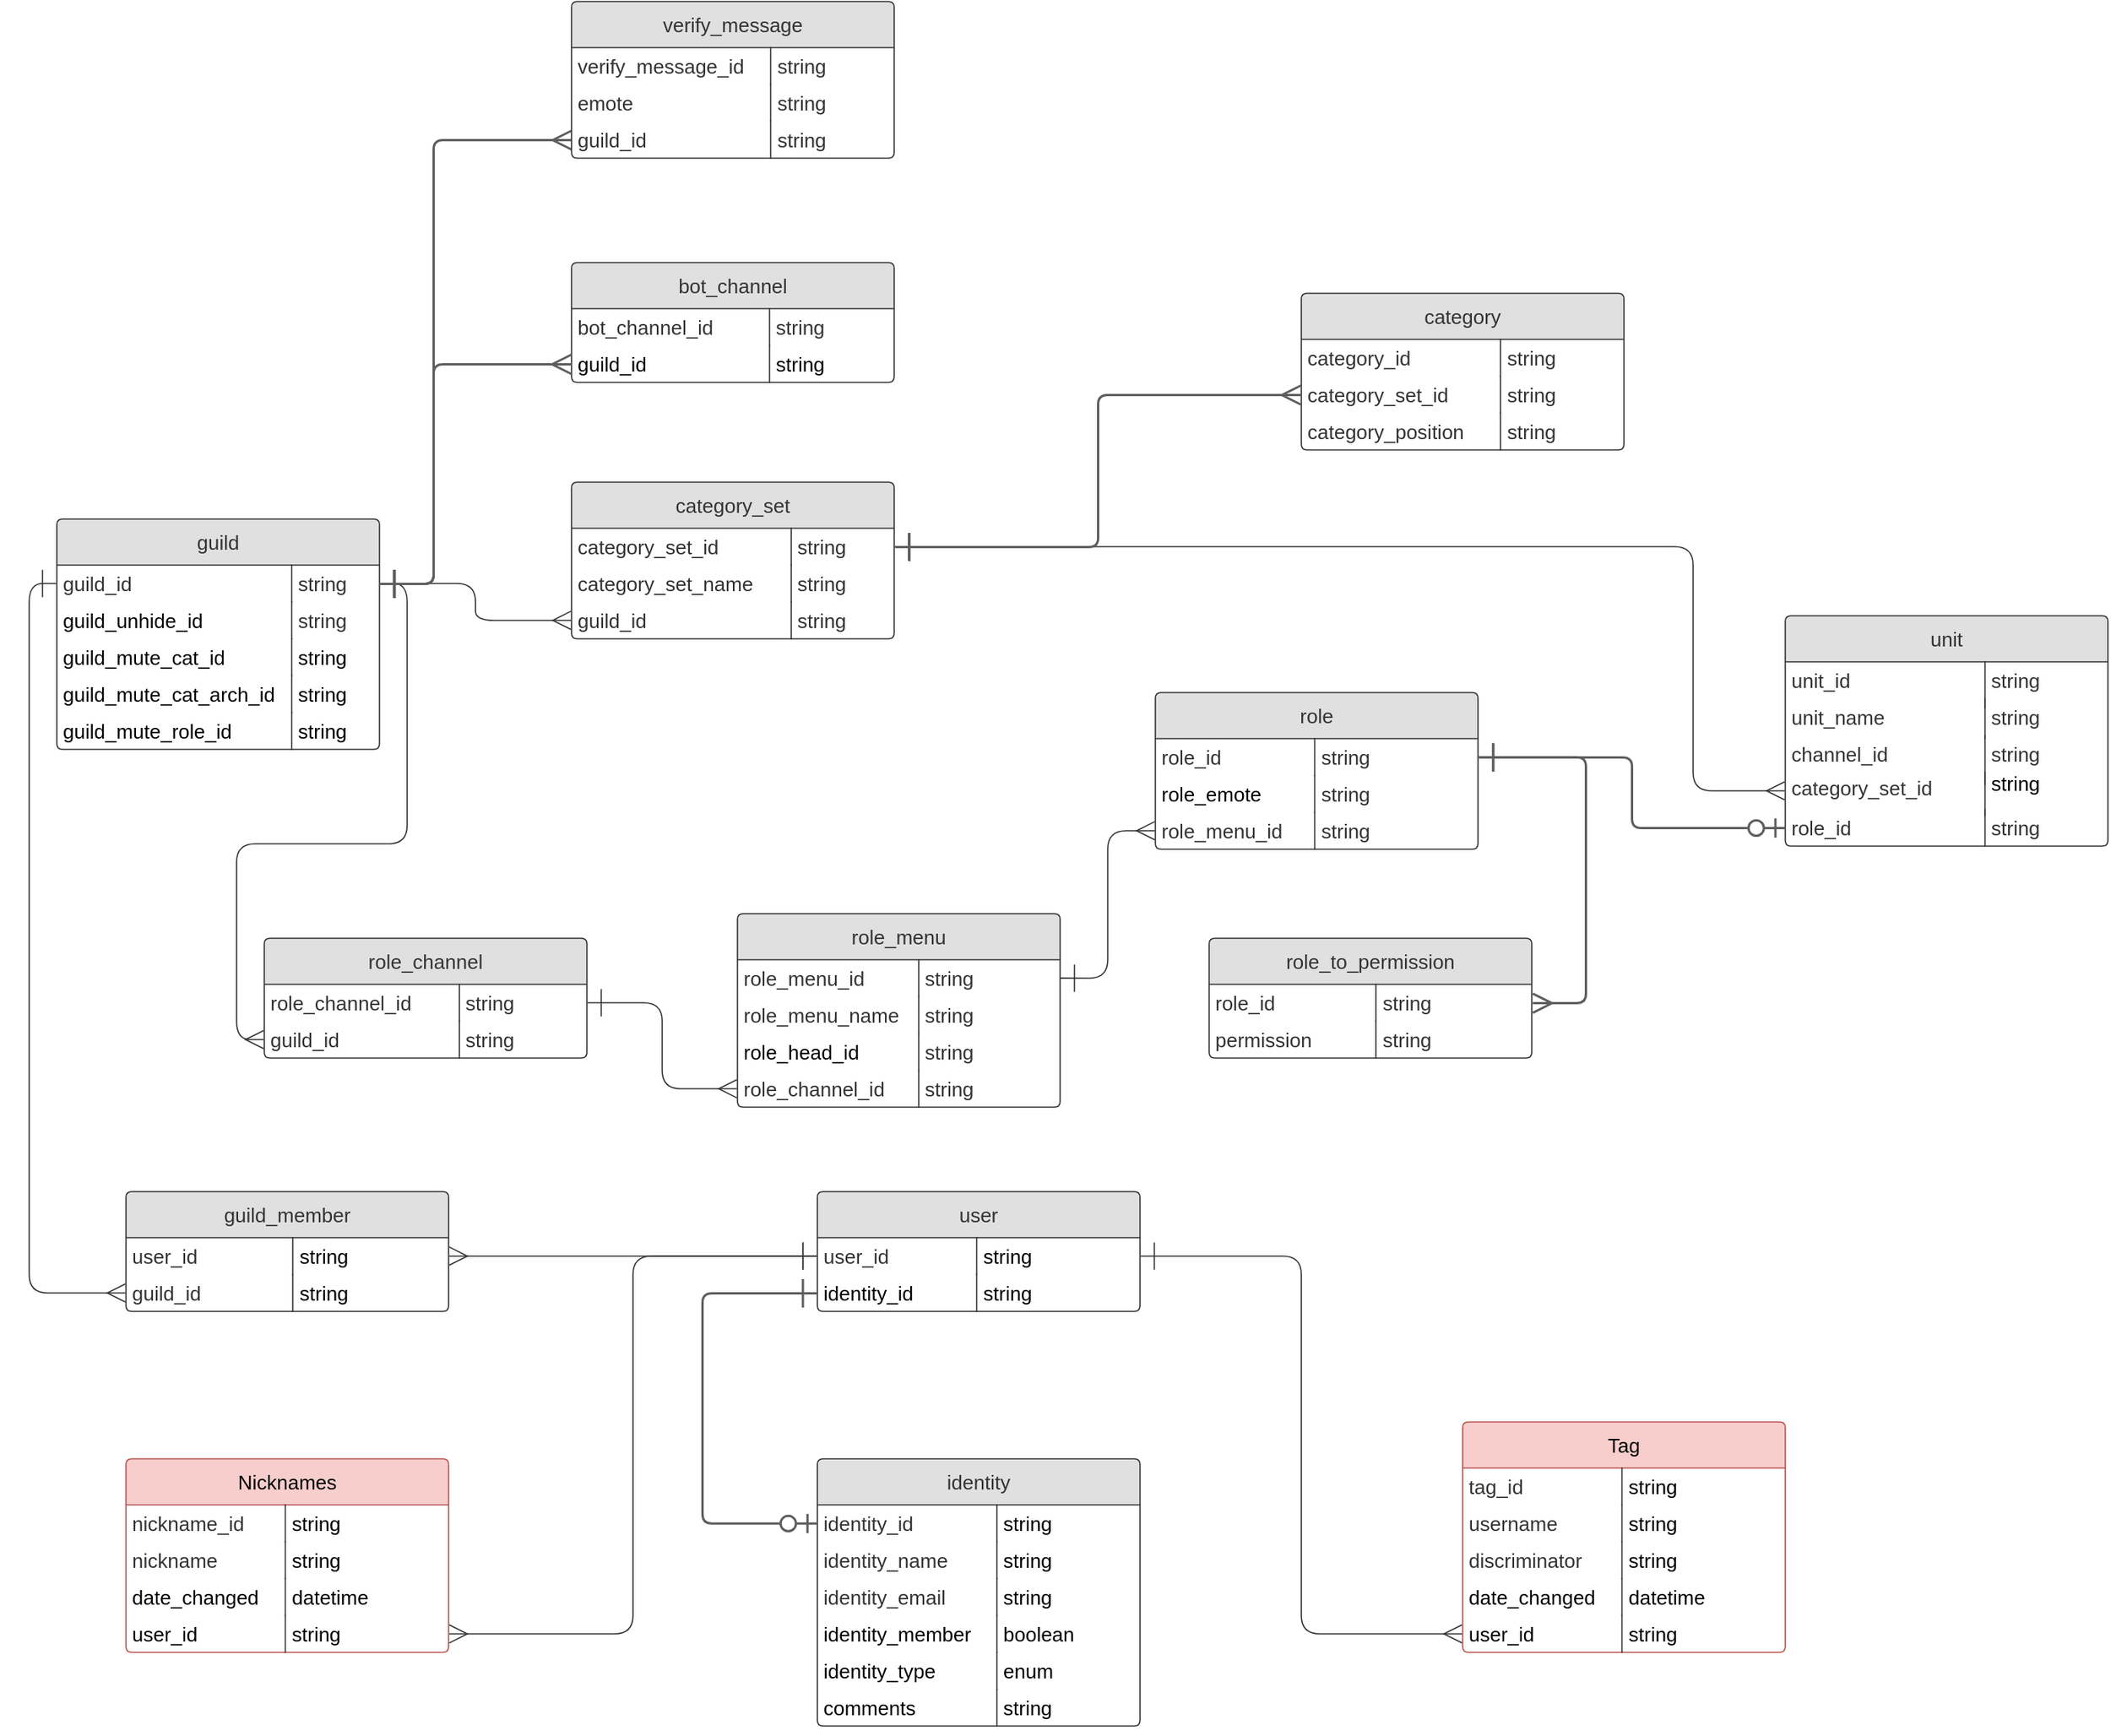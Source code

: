 <mxfile version="14.9.2" type="github">
  <diagram name="Page-1" id="c4acf3e9-155e-7222-9cf6-157b1a14988f">
    <mxGraphModel dx="2272" dy="1900" grid="1" gridSize="10" guides="1" tooltips="1" connect="1" arrows="1" fold="1" page="1" pageScale="1" pageWidth="850" pageHeight="1100" background="none" math="0" shadow="0">
      <root>
        <mxCell id="0" />
        <mxCell id="1" parent="0" />
        <mxCell id="hk54LcSmm6NopDitDCXq-1" value="unit" style="html=1;overflow=block;blockSpacing=1;whiteSpace=wrap;swimlane;resizeParent=1;resizeParentMax=0;resizeLast=0;collapsible=0;marginBottom=0;fontStyle=0;swimlaneFillColor=#ffffff;startSize=30;whiteSpace=wrap;fontSize=13;fontColor=#333333;align=center;fillColor=#e0e0e0;whiteSpace=wrap;spacing=0;strokeColor=#333333;strokeOpacity=100;fillOpacity=100;rounded=1;absoluteArcSize=1;arcSize=7.5;strokeWidth=0.8;" parent="1" vertex="1">
          <mxGeometry x="1110" y="180" width="210" height="150" as="geometry" />
        </mxCell>
        <mxCell id="hk54LcSmm6NopDitDCXq-2" value="unit_id" style="strokeColor=none;part=1;resizeHeight=0;align=left;verticalAlign=top;spacingLeft=4;spacingRight=4;overflow=hidden;rotatable=0;points=[[0,0.5],[1,0.5]];portConstraint=eastwest;whiteSpace=wrap;swimlaneFillColor=#ffffff;whiteSpace=wrap;fontSize=13;fontColor=#333333;fillColor=none;strokeOpacity=100;fillOpacity=100;whiteSpace=wrap;spacing=0;rounded=1;absoluteArcSize=1;arcSize=7.5;strokeWidth=0.8;" parent="hk54LcSmm6NopDitDCXq-1" vertex="1">
          <mxGeometry y="30" width="130" height="20" as="geometry" />
        </mxCell>
        <mxCell id="hk54LcSmm6NopDitDCXq-3" value="string" style="shape=partialRectangle;top=0;right=0;bottom=0;part=1;resizeHeight=0;align=left;verticalAlign=top;spacingLeft=4;spacingRight=4;overflow=hidden;rotatable=0;points=[[0,0.5],[1,0.5]];portConstraint=eastwest;whiteSpace=wrap;swimlaneFillColor=#ffffff;whiteSpace=wrap;fontSize=13;fontColor=#333333;fillColor=none;strokeOpacity=100;fillOpacity=100;whiteSpace=wrap;spacing=0;strokeColor=#333333;rounded=1;absoluteArcSize=1;arcSize=7.5;strokeWidth=0.8;" parent="hk54LcSmm6NopDitDCXq-1" vertex="1">
          <mxGeometry x="130" y="30" width="80" height="30" as="geometry" />
        </mxCell>
        <mxCell id="hk54LcSmm6NopDitDCXq-4" value="unit_name" style="strokeColor=none;part=1;resizeHeight=0;align=left;verticalAlign=top;spacingLeft=4;spacingRight=4;overflow=hidden;rotatable=0;points=[[0,0.5],[1,0.5]];portConstraint=eastwest;whiteSpace=wrap;swimlaneFillColor=#ffffff;whiteSpace=wrap;fontSize=13;fontColor=#333333;fillColor=none;strokeOpacity=100;fillOpacity=100;whiteSpace=wrap;spacing=0;rounded=1;absoluteArcSize=1;arcSize=7.5;strokeWidth=0.8;" parent="hk54LcSmm6NopDitDCXq-1" vertex="1">
          <mxGeometry y="54" width="130" height="26" as="geometry" />
        </mxCell>
        <mxCell id="hk54LcSmm6NopDitDCXq-5" value="string" style="shape=partialRectangle;top=0;right=0;bottom=0;part=1;resizeHeight=0;align=left;verticalAlign=top;spacingLeft=4;spacingRight=4;overflow=hidden;rotatable=0;points=[[0,0.5],[1,0.5]];portConstraint=eastwest;whiteSpace=wrap;swimlaneFillColor=#ffffff;whiteSpace=wrap;fontSize=13;fontColor=#333333;fillColor=none;strokeOpacity=100;fillOpacity=100;whiteSpace=wrap;spacing=0;strokeColor=#333333;rounded=1;absoluteArcSize=1;arcSize=7.5;strokeWidth=0.8;" parent="hk54LcSmm6NopDitDCXq-1" vertex="1">
          <mxGeometry x="130" y="54" width="80" height="26" as="geometry" />
        </mxCell>
        <mxCell id="hk54LcSmm6NopDitDCXq-6" value="channel_id" style="strokeColor=none;part=1;resizeHeight=0;align=left;verticalAlign=top;spacingLeft=4;spacingRight=4;overflow=hidden;rotatable=0;points=[[0,0.5],[1,0.5]];portConstraint=eastwest;whiteSpace=wrap;swimlaneFillColor=#ffffff;whiteSpace=wrap;fontSize=13;fontColor=#333333;fillColor=none;strokeOpacity=100;fillOpacity=100;whiteSpace=wrap;spacing=0;rounded=1;absoluteArcSize=1;arcSize=7.5;strokeWidth=0.8;" parent="hk54LcSmm6NopDitDCXq-1" vertex="1">
          <mxGeometry y="78" width="130" height="22" as="geometry" />
        </mxCell>
        <mxCell id="hk54LcSmm6NopDitDCXq-7" value="string" style="shape=partialRectangle;top=0;right=0;bottom=0;part=1;resizeHeight=0;align=left;verticalAlign=top;spacingLeft=4;spacingRight=4;overflow=hidden;rotatable=0;points=[[0,0.5],[1,0.5]];portConstraint=eastwest;whiteSpace=wrap;swimlaneFillColor=#ffffff;whiteSpace=wrap;fontSize=13;fontColor=#333333;fillColor=none;strokeOpacity=100;fillOpacity=100;whiteSpace=wrap;spacing=0;strokeColor=#333333;rounded=1;absoluteArcSize=1;arcSize=7.5;strokeWidth=0.8;" parent="hk54LcSmm6NopDitDCXq-1" vertex="1">
          <mxGeometry x="130" y="78" width="80" height="32" as="geometry" />
        </mxCell>
        <mxCell id="hk54LcSmm6NopDitDCXq-8" value="&lt;div style=&quot;display: flex; justify-content: center; text-align: center; align-items: baseline; font-size: 0; line-height: 1.25;margin-top: -2px;&quot;&gt;&lt;span&gt;&lt;span style=&quot;font-size:13px;color:#333333;&quot;&gt;category_set&lt;/span&gt;&lt;span style=&quot;font-size:13px;&quot;&gt;_id&lt;/span&gt;&lt;/span&gt;&lt;/div&gt;" style="strokeColor=none;part=1;resizeHeight=0;align=left;verticalAlign=top;spacingLeft=4;spacingRight=4;overflow=hidden;rotatable=0;points=[[0,0.5],[1,0.5]];portConstraint=eastwest;whiteSpace=wrap;swimlaneFillColor=#ffffff;whiteSpace=wrap;fontSize=13;fontColor=#333333;fillColor=none;strokeOpacity=100;fillOpacity=100;whiteSpace=wrap;html=1;fontSize=13;spacing=0;rounded=1;absoluteArcSize=1;arcSize=7.5;strokeWidth=0.8;" parent="hk54LcSmm6NopDitDCXq-1" vertex="1">
          <mxGeometry y="102" width="130" height="28" as="geometry" />
        </mxCell>
        <mxCell id="hk54LcSmm6NopDitDCXq-9" value="string" style="shape=partialRectangle;top=0;right=0;bottom=0;part=1;resizeHeight=0;align=left;verticalAlign=top;spacingLeft=4;spacingRight=4;overflow=hidden;rotatable=0;points=[[0,0.5],[1,0.5]];portConstraint=eastwest;whiteSpace=wrap;swimlaneFillColor=#ffffff;whiteSpace=wrap;overflow=block;blockSpacing=1;html=1;fontSize=13;fillColor=none;strokeOpacity=100;fillOpacity=100;whiteSpace=wrap;spacing=0;strokeColor=#333333;rounded=1;absoluteArcSize=1;arcSize=7.5;strokeWidth=0.8;" parent="hk54LcSmm6NopDitDCXq-1" vertex="1">
          <mxGeometry x="130" y="102" width="80" height="28" as="geometry" />
        </mxCell>
        <mxCell id="hk54LcSmm6NopDitDCXq-10" value="role_id" style="strokeColor=none;part=1;resizeHeight=0;align=left;verticalAlign=top;spacingLeft=4;spacingRight=4;overflow=hidden;rotatable=0;points=[[0,0.5],[1,0.5]];portConstraint=eastwest;whiteSpace=wrap;swimlaneFillColor=#ffffff;whiteSpace=wrap;fontSize=13;fontColor=#333333;fillColor=none;strokeOpacity=100;fillOpacity=100;whiteSpace=wrap;spacing=0;rounded=1;absoluteArcSize=1;arcSize=7.5;strokeWidth=0.8;" parent="hk54LcSmm6NopDitDCXq-1" vertex="1">
          <mxGeometry y="126" width="130" height="24" as="geometry" />
        </mxCell>
        <mxCell id="hk54LcSmm6NopDitDCXq-11" value="string" style="shape=partialRectangle;top=0;right=0;bottom=0;part=1;resizeHeight=0;align=left;verticalAlign=top;spacingLeft=4;spacingRight=4;overflow=hidden;rotatable=0;points=[[0,0.5],[1,0.5]];portConstraint=eastwest;whiteSpace=wrap;swimlaneFillColor=#ffffff;whiteSpace=wrap;fontSize=13;fontColor=#333333;fillColor=none;strokeOpacity=100;fillOpacity=100;whiteSpace=wrap;spacing=0;strokeColor=#333333;rounded=1;absoluteArcSize=1;arcSize=7.5;strokeWidth=0.8;" parent="hk54LcSmm6NopDitDCXq-1" vertex="1">
          <mxGeometry x="130" y="126" width="80" height="24" as="geometry" />
        </mxCell>
        <mxCell id="hk54LcSmm6NopDitDCXq-12" value="guild" style="html=1;overflow=block;blockSpacing=1;whiteSpace=wrap;swimlane;resizeParent=1;resizeParentMax=0;resizeLast=0;collapsible=0;marginBottom=0;fontStyle=0;swimlaneFillColor=#ffffff;startSize=30;whiteSpace=wrap;fontSize=13;fontColor=#333333;align=center;fillColor=#e0e0e0;whiteSpace=wrap;spacing=0;strokeColor=#333333;strokeOpacity=100;fillOpacity=100;rounded=1;absoluteArcSize=1;arcSize=7.5;strokeWidth=0.8;" parent="1" vertex="1">
          <mxGeometry x="-15" y="117" width="210" height="150" as="geometry" />
        </mxCell>
        <mxCell id="hk54LcSmm6NopDitDCXq-13" value="guild_id" style="strokeColor=none;part=1;resizeHeight=0;align=left;verticalAlign=top;spacingLeft=4;spacingRight=4;overflow=hidden;rotatable=0;points=[[0,0.5],[1,0.5]];portConstraint=eastwest;whiteSpace=wrap;swimlaneFillColor=#ffffff;whiteSpace=wrap;fontSize=13;fontColor=#333333;fillColor=none;strokeOpacity=100;fillOpacity=100;whiteSpace=wrap;spacing=0;rounded=1;absoluteArcSize=1;arcSize=7.5;strokeWidth=0.8;" parent="hk54LcSmm6NopDitDCXq-12" vertex="1">
          <mxGeometry y="30" width="152.85" height="24" as="geometry" />
        </mxCell>
        <mxCell id="hk54LcSmm6NopDitDCXq-14" value="string" style="shape=partialRectangle;top=0;right=0;bottom=0;part=1;resizeHeight=0;align=left;verticalAlign=top;spacingLeft=4;spacingRight=4;overflow=hidden;rotatable=0;points=[[0,0.5],[1,0.5]];portConstraint=eastwest;whiteSpace=wrap;swimlaneFillColor=#ffffff;whiteSpace=wrap;fontSize=13;fontColor=#333333;fillColor=none;strokeOpacity=100;fillOpacity=100;whiteSpace=wrap;spacing=0;strokeColor=#333333;rounded=1;absoluteArcSize=1;arcSize=7.5;strokeWidth=0.8;" parent="hk54LcSmm6NopDitDCXq-12" vertex="1">
          <mxGeometry x="152.85" y="30" width="57.15" height="24" as="geometry" />
        </mxCell>
        <mxCell id="hk54LcSmm6NopDitDCXq-15" value="guild_unhide_id" style="strokeColor=none;part=1;resizeHeight=0;align=left;verticalAlign=top;spacingLeft=4;spacingRight=4;overflow=hidden;rotatable=0;points=[[0,0.5],[1,0.5]];portConstraint=eastwest;whiteSpace=wrap;swimlaneFillColor=#ffffff;whiteSpace=wrap;fontSize=13;fillColor=none;strokeOpacity=100;fillOpacity=100;whiteSpace=wrap;spacing=0;rounded=1;absoluteArcSize=1;arcSize=7.5;strokeWidth=0.8;" parent="hk54LcSmm6NopDitDCXq-12" vertex="1">
          <mxGeometry y="54" width="152.85" height="24" as="geometry" />
        </mxCell>
        <mxCell id="hk54LcSmm6NopDitDCXq-16" value="string" style="shape=partialRectangle;top=0;right=0;bottom=0;part=1;resizeHeight=0;align=left;verticalAlign=top;spacingLeft=4;spacingRight=4;overflow=hidden;rotatable=0;points=[[0,0.5],[1,0.5]];portConstraint=eastwest;whiteSpace=wrap;swimlaneFillColor=#ffffff;whiteSpace=wrap;fontSize=13;fontColor=#333333;fillColor=none;strokeOpacity=100;fillOpacity=100;whiteSpace=wrap;spacing=0;strokeColor=#333333;rounded=1;absoluteArcSize=1;arcSize=7.5;strokeWidth=0.8;" parent="hk54LcSmm6NopDitDCXq-12" vertex="1">
          <mxGeometry x="152.85" y="54" width="57.15" height="24" as="geometry" />
        </mxCell>
        <mxCell id="hk54LcSmm6NopDitDCXq-17" value="guild_mute_cat_id" style="strokeColor=none;part=1;resizeHeight=0;align=left;verticalAlign=top;spacingLeft=4;spacingRight=4;overflow=hidden;rotatable=0;points=[[0,0.5],[1,0.5]];portConstraint=eastwest;whiteSpace=wrap;swimlaneFillColor=#ffffff;whiteSpace=wrap;fontSize=13;fillColor=none;strokeOpacity=100;fillOpacity=100;whiteSpace=wrap;spacing=0;rounded=1;absoluteArcSize=1;arcSize=7.5;strokeWidth=0.8;" parent="hk54LcSmm6NopDitDCXq-12" vertex="1">
          <mxGeometry y="78" width="152.85" height="24" as="geometry" />
        </mxCell>
        <mxCell id="hk54LcSmm6NopDitDCXq-18" value="string" style="shape=partialRectangle;top=0;right=0;bottom=0;part=1;resizeHeight=0;align=left;verticalAlign=top;spacingLeft=4;spacingRight=4;overflow=hidden;rotatable=0;points=[[0,0.5],[1,0.5]];portConstraint=eastwest;whiteSpace=wrap;swimlaneFillColor=#ffffff;whiteSpace=wrap;fontSize=13;fillColor=none;strokeOpacity=100;fillOpacity=100;whiteSpace=wrap;spacing=0;strokeColor=#333333;rounded=1;absoluteArcSize=1;arcSize=7.5;strokeWidth=0.8;" parent="hk54LcSmm6NopDitDCXq-12" vertex="1">
          <mxGeometry x="152.85" y="78" width="57.15" height="24" as="geometry" />
        </mxCell>
        <mxCell id="hk54LcSmm6NopDitDCXq-19" value="guild_mute_cat_arch_id" style="strokeColor=none;part=1;resizeHeight=0;align=left;verticalAlign=top;spacingLeft=4;spacingRight=4;overflow=hidden;rotatable=0;points=[[0,0.5],[1,0.5]];portConstraint=eastwest;whiteSpace=wrap;swimlaneFillColor=#ffffff;whiteSpace=wrap;fontSize=13;fillColor=none;strokeOpacity=100;fillOpacity=100;whiteSpace=wrap;spacing=0;rounded=1;absoluteArcSize=1;arcSize=7.5;strokeWidth=0.8;" parent="hk54LcSmm6NopDitDCXq-12" vertex="1">
          <mxGeometry y="102" width="152.85" height="24" as="geometry" />
        </mxCell>
        <mxCell id="hk54LcSmm6NopDitDCXq-20" value="string" style="shape=partialRectangle;top=0;right=0;bottom=0;part=1;resizeHeight=0;align=left;verticalAlign=top;spacingLeft=4;spacingRight=4;overflow=hidden;rotatable=0;points=[[0,0.5],[1,0.5]];portConstraint=eastwest;whiteSpace=wrap;swimlaneFillColor=#ffffff;whiteSpace=wrap;fontSize=13;fillColor=none;strokeOpacity=100;fillOpacity=100;whiteSpace=wrap;spacing=0;strokeColor=#333333;rounded=1;absoluteArcSize=1;arcSize=7.5;strokeWidth=0.8;" parent="hk54LcSmm6NopDitDCXq-12" vertex="1">
          <mxGeometry x="152.85" y="102" width="57.15" height="24" as="geometry" />
        </mxCell>
        <mxCell id="hk54LcSmm6NopDitDCXq-21" value="guild_mute_role_id" style="strokeColor=none;part=1;resizeHeight=0;align=left;verticalAlign=top;spacingLeft=4;spacingRight=4;overflow=hidden;rotatable=0;points=[[0,0.5],[1,0.5]];portConstraint=eastwest;whiteSpace=wrap;swimlaneFillColor=#ffffff;whiteSpace=wrap;fontSize=13;fillColor=none;strokeOpacity=100;fillOpacity=100;whiteSpace=wrap;spacing=0;rounded=1;absoluteArcSize=1;arcSize=7.5;strokeWidth=0.8;" parent="hk54LcSmm6NopDitDCXq-12" vertex="1">
          <mxGeometry y="126" width="152.85" height="24" as="geometry" />
        </mxCell>
        <mxCell id="hk54LcSmm6NopDitDCXq-22" value="string" style="shape=partialRectangle;top=0;right=0;bottom=0;part=1;resizeHeight=0;align=left;verticalAlign=top;spacingLeft=4;spacingRight=4;overflow=hidden;rotatable=0;points=[[0,0.5],[1,0.5]];portConstraint=eastwest;whiteSpace=wrap;swimlaneFillColor=#ffffff;whiteSpace=wrap;fontSize=13;fillColor=none;strokeOpacity=100;fillOpacity=100;whiteSpace=wrap;spacing=0;strokeColor=#333333;rounded=1;absoluteArcSize=1;arcSize=7.5;strokeWidth=0.8;" parent="hk54LcSmm6NopDitDCXq-12" vertex="1">
          <mxGeometry x="152.85" y="126" width="57.15" height="24" as="geometry" />
        </mxCell>
        <mxCell id="hk54LcSmm6NopDitDCXq-23" value="category_set" style="html=1;overflow=block;blockSpacing=1;whiteSpace=wrap;swimlane;resizeParent=1;resizeParentMax=0;resizeLast=0;collapsible=0;marginBottom=0;fontStyle=0;swimlaneFillColor=#ffffff;startSize=30;whiteSpace=wrap;fontSize=13;fontColor=#333333;align=center;fillColor=#e0e0e0;whiteSpace=wrap;spacing=0;strokeColor=#333333;strokeOpacity=100;fillOpacity=100;rounded=1;absoluteArcSize=1;arcSize=7.5;strokeWidth=0.8;" parent="1" vertex="1">
          <mxGeometry x="320" y="93" width="210" height="102" as="geometry" />
        </mxCell>
        <mxCell id="hk54LcSmm6NopDitDCXq-24" value="category_set_id" style="strokeColor=none;part=1;resizeHeight=0;align=left;verticalAlign=top;spacingLeft=4;spacingRight=4;overflow=hidden;rotatable=0;points=[[0,0.5],[1,0.5]];portConstraint=eastwest;whiteSpace=wrap;swimlaneFillColor=#ffffff;whiteSpace=wrap;fontSize=13;fontColor=#333333;fillColor=none;strokeOpacity=100;fillOpacity=100;whiteSpace=wrap;spacing=0;rounded=1;absoluteArcSize=1;arcSize=7.5;strokeWidth=0.8;" parent="hk54LcSmm6NopDitDCXq-23" vertex="1">
          <mxGeometry y="30" width="143.0" height="24" as="geometry" />
        </mxCell>
        <mxCell id="hk54LcSmm6NopDitDCXq-25" value="string" style="shape=partialRectangle;top=0;right=0;bottom=0;part=1;resizeHeight=0;align=left;verticalAlign=top;spacingLeft=4;spacingRight=4;overflow=hidden;rotatable=0;points=[[0,0.5],[1,0.5]];portConstraint=eastwest;whiteSpace=wrap;swimlaneFillColor=#ffffff;whiteSpace=wrap;fontSize=13;fontColor=#333333;fillColor=none;strokeOpacity=100;fillOpacity=100;whiteSpace=wrap;spacing=0;strokeColor=#333333;rounded=1;absoluteArcSize=1;arcSize=7.5;strokeWidth=0.8;" parent="hk54LcSmm6NopDitDCXq-23" vertex="1">
          <mxGeometry x="143.0" y="30" width="67.0" height="24" as="geometry" />
        </mxCell>
        <mxCell id="hk54LcSmm6NopDitDCXq-26" value="category_set_name" style="strokeColor=none;part=1;resizeHeight=0;align=left;verticalAlign=top;spacingLeft=4;spacingRight=4;overflow=hidden;rotatable=0;points=[[0,0.5],[1,0.5]];portConstraint=eastwest;whiteSpace=wrap;swimlaneFillColor=#ffffff;whiteSpace=wrap;fontSize=13;fontColor=#333333;fillColor=none;strokeOpacity=100;fillOpacity=100;whiteSpace=wrap;spacing=0;rounded=1;absoluteArcSize=1;arcSize=7.5;strokeWidth=0.8;" parent="hk54LcSmm6NopDitDCXq-23" vertex="1">
          <mxGeometry y="54" width="143.0" height="24" as="geometry" />
        </mxCell>
        <mxCell id="hk54LcSmm6NopDitDCXq-27" value="string" style="shape=partialRectangle;top=0;right=0;bottom=0;part=1;resizeHeight=0;align=left;verticalAlign=top;spacingLeft=4;spacingRight=4;overflow=hidden;rotatable=0;points=[[0,0.5],[1,0.5]];portConstraint=eastwest;whiteSpace=wrap;swimlaneFillColor=#ffffff;whiteSpace=wrap;fontSize=13;fontColor=#333333;fillColor=none;strokeOpacity=100;fillOpacity=100;whiteSpace=wrap;spacing=0;strokeColor=#333333;rounded=1;absoluteArcSize=1;arcSize=7.5;strokeWidth=0.8;" parent="hk54LcSmm6NopDitDCXq-23" vertex="1">
          <mxGeometry x="143.0" y="54" width="67.0" height="24" as="geometry" />
        </mxCell>
        <mxCell id="hk54LcSmm6NopDitDCXq-28" value="guild_id" style="strokeColor=none;part=1;resizeHeight=0;align=left;verticalAlign=top;spacingLeft=4;spacingRight=4;overflow=hidden;rotatable=0;points=[[0,0.5],[1,0.5]];portConstraint=eastwest;whiteSpace=wrap;swimlaneFillColor=#ffffff;whiteSpace=wrap;fontSize=13;fontColor=#333333;fillColor=none;strokeOpacity=100;fillOpacity=100;whiteSpace=wrap;spacing=0;rounded=1;absoluteArcSize=1;arcSize=7.5;strokeWidth=0.8;" parent="hk54LcSmm6NopDitDCXq-23" vertex="1">
          <mxGeometry y="78" width="143.0" height="24" as="geometry" />
        </mxCell>
        <mxCell id="hk54LcSmm6NopDitDCXq-29" value="string" style="shape=partialRectangle;top=0;right=0;bottom=0;part=1;resizeHeight=0;align=left;verticalAlign=top;spacingLeft=4;spacingRight=4;overflow=hidden;rotatable=0;points=[[0,0.5],[1,0.5]];portConstraint=eastwest;whiteSpace=wrap;swimlaneFillColor=#ffffff;whiteSpace=wrap;fontSize=13;fontColor=#333333;fillColor=none;strokeOpacity=100;fillOpacity=100;whiteSpace=wrap;spacing=0;strokeColor=#333333;rounded=1;absoluteArcSize=1;arcSize=7.5;strokeWidth=0.8;" parent="hk54LcSmm6NopDitDCXq-23" vertex="1">
          <mxGeometry x="143.0" y="78" width="67.0" height="24" as="geometry" />
        </mxCell>
        <UserObject label="" lucidchartObjectId="LHTUyw~_hFOe" id="hk54LcSmm6NopDitDCXq-30">
          <mxCell style="html=1;jettySize=18;whiteSpace=wrap;fontSize=13;strokeColor=#333333;strokeOpacity=100;strokeWidth=0.8;rounded=1;arcSize=24;edgeStyle=orthogonalEdgeStyle;startArrow=ERone;startSize=16;;endArrow=ERmany;endSize=10;;exitX=1.002;exitY=0.28;exitPerimeter=0;entryX=-0.002;entryY=0.882;entryPerimeter=0;" parent="1" source="hk54LcSmm6NopDitDCXq-12" target="hk54LcSmm6NopDitDCXq-23" edge="1">
            <mxGeometry width="100" height="100" relative="1" as="geometry">
              <Array as="points" />
            </mxGeometry>
          </mxCell>
        </UserObject>
        <UserObject label="" lucidchartObjectId="LHTU71N6wl_G" id="hk54LcSmm6NopDitDCXq-31">
          <mxCell style="html=1;jettySize=18;whiteSpace=wrap;fontSize=13;strokeColor=#333333;strokeOpacity=100;strokeWidth=0.8;rounded=1;arcSize=24;edgeStyle=orthogonalEdgeStyle;startArrow=ERone;startSize=16;;endArrow=ERmany;endSize=10;;exitX=1.002;exitY=0.412;exitPerimeter=0;entryX=-0.002;entryY=0.76;entryPerimeter=0;" parent="1" source="hk54LcSmm6NopDitDCXq-23" target="hk54LcSmm6NopDitDCXq-1" edge="1">
            <mxGeometry width="100" height="100" relative="1" as="geometry">
              <Array as="points">
                <mxPoint x="1050" y="135" />
                <mxPoint x="1050" y="294" />
              </Array>
            </mxGeometry>
          </mxCell>
        </UserObject>
        <mxCell id="hk54LcSmm6NopDitDCXq-32" value="role_channel" style="html=1;overflow=block;blockSpacing=1;whiteSpace=wrap;swimlane;resizeParent=1;resizeParentMax=0;resizeLast=0;collapsible=0;marginBottom=0;fontStyle=0;swimlaneFillColor=#ffffff;startSize=30;whiteSpace=wrap;fontSize=13;fontColor=#333333;align=center;fillColor=#e0e0e0;whiteSpace=wrap;spacing=0;strokeColor=#333333;strokeOpacity=100;fillOpacity=100;rounded=1;absoluteArcSize=1;arcSize=7.5;strokeWidth=0.8;" parent="1" vertex="1">
          <mxGeometry x="120" y="390" width="210" height="78" as="geometry" />
        </mxCell>
        <mxCell id="hk54LcSmm6NopDitDCXq-33" value="role_channel_id" style="strokeColor=none;part=1;resizeHeight=0;align=left;verticalAlign=top;spacingLeft=4;spacingRight=4;overflow=hidden;rotatable=0;points=[[0,0.5],[1,0.5]];portConstraint=eastwest;whiteSpace=wrap;swimlaneFillColor=#ffffff;whiteSpace=wrap;fontSize=13;fontColor=#333333;fillColor=none;strokeOpacity=100;fillOpacity=100;whiteSpace=wrap;spacing=0;rounded=1;absoluteArcSize=1;arcSize=7.5;strokeWidth=0.8;" parent="hk54LcSmm6NopDitDCXq-32" vertex="1">
          <mxGeometry y="30" width="127.0" height="24" as="geometry" />
        </mxCell>
        <mxCell id="hk54LcSmm6NopDitDCXq-34" value="string" style="shape=partialRectangle;top=0;right=0;bottom=0;part=1;resizeHeight=0;align=left;verticalAlign=top;spacingLeft=4;spacingRight=4;overflow=hidden;rotatable=0;points=[[0,0.5],[1,0.5]];portConstraint=eastwest;whiteSpace=wrap;swimlaneFillColor=#ffffff;whiteSpace=wrap;fontSize=13;fontColor=#333333;fillColor=none;strokeOpacity=100;fillOpacity=100;whiteSpace=wrap;spacing=0;strokeColor=#333333;rounded=1;absoluteArcSize=1;arcSize=7.5;strokeWidth=0.8;" parent="hk54LcSmm6NopDitDCXq-32" vertex="1">
          <mxGeometry x="127.0" y="30" width="83.0" height="24" as="geometry" />
        </mxCell>
        <mxCell id="hk54LcSmm6NopDitDCXq-35" value="guild_id" style="strokeColor=none;part=1;resizeHeight=0;align=left;verticalAlign=top;spacingLeft=4;spacingRight=4;overflow=hidden;rotatable=0;points=[[0,0.5],[1,0.5]];portConstraint=eastwest;whiteSpace=wrap;swimlaneFillColor=#ffffff;whiteSpace=wrap;fontSize=13;fontColor=#333333;fillColor=none;strokeOpacity=100;fillOpacity=100;whiteSpace=wrap;spacing=0;rounded=1;absoluteArcSize=1;arcSize=7.5;strokeWidth=0.8;" parent="hk54LcSmm6NopDitDCXq-32" vertex="1">
          <mxGeometry y="54" width="127.0" height="24" as="geometry" />
        </mxCell>
        <mxCell id="hk54LcSmm6NopDitDCXq-36" value="string" style="shape=partialRectangle;top=0;right=0;bottom=0;part=1;resizeHeight=0;align=left;verticalAlign=top;spacingLeft=4;spacingRight=4;overflow=hidden;rotatable=0;points=[[0,0.5],[1,0.5]];portConstraint=eastwest;whiteSpace=wrap;swimlaneFillColor=#ffffff;whiteSpace=wrap;fontSize=13;fontColor=#333333;fillColor=none;strokeOpacity=100;fillOpacity=100;whiteSpace=wrap;spacing=0;strokeColor=#333333;rounded=1;absoluteArcSize=1;arcSize=7.5;strokeWidth=0.8;" parent="hk54LcSmm6NopDitDCXq-32" vertex="1">
          <mxGeometry x="127.0" y="54" width="83.0" height="24" as="geometry" />
        </mxCell>
        <mxCell id="hk54LcSmm6NopDitDCXq-37" value="role_menu" style="html=1;overflow=block;blockSpacing=1;whiteSpace=wrap;swimlane;resizeParent=1;resizeParentMax=0;resizeLast=0;collapsible=0;marginBottom=0;fontStyle=0;swimlaneFillColor=#ffffff;startSize=30;whiteSpace=wrap;fontSize=13;fontColor=#333333;align=center;fillColor=#e0e0e0;whiteSpace=wrap;spacing=0;strokeColor=#333333;strokeOpacity=100;fillOpacity=100;rounded=1;absoluteArcSize=1;arcSize=7.5;strokeWidth=0.8;" parent="1" vertex="1">
          <mxGeometry x="428" y="374" width="210" height="126" as="geometry" />
        </mxCell>
        <mxCell id="hk54LcSmm6NopDitDCXq-38" value="role_menu_id" style="strokeColor=none;part=1;resizeHeight=0;align=left;verticalAlign=top;spacingLeft=4;spacingRight=4;overflow=hidden;rotatable=0;points=[[0,0.5],[1,0.5]];portConstraint=eastwest;whiteSpace=wrap;swimlaneFillColor=#ffffff;whiteSpace=wrap;fontSize=13;fontColor=#333333;fillColor=none;strokeOpacity=100;fillOpacity=100;whiteSpace=wrap;spacing=0;rounded=1;absoluteArcSize=1;arcSize=7.5;strokeWidth=0.8;" parent="hk54LcSmm6NopDitDCXq-37" vertex="1">
          <mxGeometry y="30" width="118.0" height="24" as="geometry" />
        </mxCell>
        <mxCell id="hk54LcSmm6NopDitDCXq-39" value="string" style="shape=partialRectangle;top=0;right=0;bottom=0;part=1;resizeHeight=0;align=left;verticalAlign=top;spacingLeft=4;spacingRight=4;overflow=hidden;rotatable=0;points=[[0,0.5],[1,0.5]];portConstraint=eastwest;whiteSpace=wrap;swimlaneFillColor=#ffffff;whiteSpace=wrap;fontSize=13;fontColor=#333333;fillColor=none;strokeOpacity=100;fillOpacity=100;whiteSpace=wrap;spacing=0;strokeColor=#333333;rounded=1;absoluteArcSize=1;arcSize=7.5;strokeWidth=0.8;" parent="hk54LcSmm6NopDitDCXq-37" vertex="1">
          <mxGeometry x="118.0" y="30" width="92.0" height="24" as="geometry" />
        </mxCell>
        <mxCell id="hk54LcSmm6NopDitDCXq-40" value="role_menu_name" style="strokeColor=none;part=1;resizeHeight=0;align=left;verticalAlign=top;spacingLeft=4;spacingRight=4;overflow=hidden;rotatable=0;points=[[0,0.5],[1,0.5]];portConstraint=eastwest;whiteSpace=wrap;swimlaneFillColor=#ffffff;whiteSpace=wrap;fontSize=13;fontColor=#333333;fillColor=none;strokeOpacity=100;fillOpacity=100;whiteSpace=wrap;spacing=0;rounded=1;absoluteArcSize=1;arcSize=7.5;strokeWidth=0.8;" parent="hk54LcSmm6NopDitDCXq-37" vertex="1">
          <mxGeometry y="54" width="118.0" height="24" as="geometry" />
        </mxCell>
        <mxCell id="hk54LcSmm6NopDitDCXq-41" value="string" style="shape=partialRectangle;top=0;right=0;bottom=0;part=1;resizeHeight=0;align=left;verticalAlign=top;spacingLeft=4;spacingRight=4;overflow=hidden;rotatable=0;points=[[0,0.5],[1,0.5]];portConstraint=eastwest;whiteSpace=wrap;swimlaneFillColor=#ffffff;whiteSpace=wrap;fontSize=13;fontColor=#333333;fillColor=none;strokeOpacity=100;fillOpacity=100;whiteSpace=wrap;spacing=0;strokeColor=#333333;rounded=1;absoluteArcSize=1;arcSize=7.5;strokeWidth=0.8;" parent="hk54LcSmm6NopDitDCXq-37" vertex="1">
          <mxGeometry x="118.0" y="54" width="92.0" height="24" as="geometry" />
        </mxCell>
        <mxCell id="hk54LcSmm6NopDitDCXq-42" value="role_head_id" style="strokeColor=none;part=1;resizeHeight=0;align=left;verticalAlign=top;spacingLeft=4;spacingRight=4;overflow=hidden;rotatable=0;points=[[0,0.5],[1,0.5]];portConstraint=eastwest;whiteSpace=wrap;swimlaneFillColor=#ffffff;whiteSpace=wrap;fontSize=13;fillColor=none;strokeOpacity=100;fillOpacity=100;whiteSpace=wrap;spacing=0;rounded=1;absoluteArcSize=1;arcSize=7.5;strokeWidth=0.8;" parent="hk54LcSmm6NopDitDCXq-37" vertex="1">
          <mxGeometry y="78" width="118.0" height="24" as="geometry" />
        </mxCell>
        <mxCell id="hk54LcSmm6NopDitDCXq-43" value="string" style="shape=partialRectangle;top=0;right=0;bottom=0;part=1;resizeHeight=0;align=left;verticalAlign=top;spacingLeft=4;spacingRight=4;overflow=hidden;rotatable=0;points=[[0,0.5],[1,0.5]];portConstraint=eastwest;whiteSpace=wrap;swimlaneFillColor=#ffffff;whiteSpace=wrap;fontSize=13;fontColor=#333333;fillColor=none;strokeOpacity=100;fillOpacity=100;whiteSpace=wrap;spacing=0;strokeColor=#333333;rounded=1;absoluteArcSize=1;arcSize=7.5;strokeWidth=0.8;" parent="hk54LcSmm6NopDitDCXq-37" vertex="1">
          <mxGeometry x="118.0" y="78" width="92.0" height="24" as="geometry" />
        </mxCell>
        <mxCell id="hk54LcSmm6NopDitDCXq-44" value="role_channel_id" style="strokeColor=none;part=1;resizeHeight=0;align=left;verticalAlign=top;spacingLeft=4;spacingRight=4;overflow=hidden;rotatable=0;points=[[0,0.5],[1,0.5]];portConstraint=eastwest;whiteSpace=wrap;swimlaneFillColor=#ffffff;whiteSpace=wrap;fontSize=13;fontColor=#333333;fillColor=none;strokeOpacity=100;fillOpacity=100;whiteSpace=wrap;spacing=0;rounded=1;absoluteArcSize=1;arcSize=7.5;strokeWidth=0.8;" parent="hk54LcSmm6NopDitDCXq-37" vertex="1">
          <mxGeometry y="102" width="118.0" height="24" as="geometry" />
        </mxCell>
        <mxCell id="hk54LcSmm6NopDitDCXq-45" value="string" style="shape=partialRectangle;top=0;right=0;bottom=0;part=1;resizeHeight=0;align=left;verticalAlign=top;spacingLeft=4;spacingRight=4;overflow=hidden;rotatable=0;points=[[0,0.5],[1,0.5]];portConstraint=eastwest;whiteSpace=wrap;swimlaneFillColor=#ffffff;whiteSpace=wrap;fontSize=13;fontColor=#333333;fillColor=none;strokeOpacity=100;fillOpacity=100;whiteSpace=wrap;spacing=0;strokeColor=#333333;rounded=1;absoluteArcSize=1;arcSize=7.5;strokeWidth=0.8;" parent="hk54LcSmm6NopDitDCXq-37" vertex="1">
          <mxGeometry x="118.0" y="102" width="92.0" height="24" as="geometry" />
        </mxCell>
        <UserObject label="" lucidchartObjectId="LHTUwiyLvr9U" id="hk54LcSmm6NopDitDCXq-46">
          <mxCell style="html=1;jettySize=18;whiteSpace=wrap;fontSize=13;strokeColor=#333333;strokeOpacity=100;strokeWidth=0.8;rounded=1;arcSize=24;edgeStyle=orthogonalEdgeStyle;startArrow=ERone;startSize=16;;endArrow=ERmany;endSize=10;;exitX=1.002;exitY=0.28;exitPerimeter=0;entryX=-0.002;entryY=0.846;entryPerimeter=0;" parent="1" source="hk54LcSmm6NopDitDCXq-12" target="hk54LcSmm6NopDitDCXq-32" edge="1">
            <mxGeometry width="100" height="100" relative="1" as="geometry">
              <Array as="points" />
            </mxGeometry>
          </mxCell>
        </UserObject>
        <UserObject label="" lucidchartObjectId="LHTUjFr9lPdy" id="hk54LcSmm6NopDitDCXq-47">
          <mxCell style="html=1;jettySize=18;whiteSpace=wrap;fontSize=13;strokeColor=#333333;strokeOpacity=100;strokeWidth=0.8;rounded=1;arcSize=24;edgeStyle=orthogonalEdgeStyle;startArrow=ERone;startSize=16;;endArrow=ERmany;endSize=10;;exitX=1.002;exitY=0.538;exitPerimeter=0;entryX=-0.002;entryY=0.905;entryPerimeter=0;" parent="1" source="hk54LcSmm6NopDitDCXq-32" target="hk54LcSmm6NopDitDCXq-37" edge="1">
            <mxGeometry width="100" height="100" relative="1" as="geometry">
              <Array as="points" />
            </mxGeometry>
          </mxCell>
        </UserObject>
        <UserObject label="" lucidchartObjectId="LHTU8~Ln3JQl" id="hk54LcSmm6NopDitDCXq-48">
          <mxCell style="html=1;jettySize=18;whiteSpace=wrap;fontSize=13;strokeColor=#333333;strokeOpacity=100;strokeWidth=0.8;rounded=1;arcSize=24;edgeStyle=orthogonalEdgeStyle;startArrow=ERone;startSize=16;;endArrow=ERmany;endSize=10;;exitX=1.002;exitY=0.333;exitPerimeter=0;entryX=-0.002;entryY=0.882;entryPerimeter=0;" parent="1" source="hk54LcSmm6NopDitDCXq-37" target="hk54LcSmm6NopDitDCXq-83" edge="1">
            <mxGeometry width="100" height="100" relative="1" as="geometry">
              <Array as="points" />
            </mxGeometry>
          </mxCell>
        </UserObject>
        <mxCell id="hk54LcSmm6NopDitDCXq-49" value="Tag" style="html=1;overflow=block;blockSpacing=1;whiteSpace=wrap;swimlane;resizeParent=1;resizeParentMax=0;resizeLast=0;collapsible=0;marginBottom=0;fontStyle=0;swimlaneFillColor=#ffffff;startSize=30;whiteSpace=wrap;fontSize=13;align=center;fillColor=#f8cecc;whiteSpace=wrap;spacing=0;strokeColor=#b85450;strokeOpacity=100;fillOpacity=100;rounded=1;absoluteArcSize=1;arcSize=7.5;strokeWidth=0.8;" parent="1" vertex="1">
          <mxGeometry x="900" y="705" width="210" height="150" as="geometry" />
        </mxCell>
        <mxCell id="hk54LcSmm6NopDitDCXq-50" value="tag_id" style="strokeColor=none;part=1;resizeHeight=0;align=left;verticalAlign=top;spacingLeft=4;spacingRight=4;overflow=hidden;rotatable=0;points=[[0,0.5],[1,0.5]];portConstraint=eastwest;whiteSpace=wrap;swimlaneFillColor=#ffffff;whiteSpace=wrap;fontSize=13;fontColor=#333333;fillColor=none;strokeOpacity=100;fillOpacity=100;whiteSpace=wrap;spacing=0;rounded=1;absoluteArcSize=1;arcSize=7.5;strokeWidth=0.8;" parent="hk54LcSmm6NopDitDCXq-49" vertex="1">
          <mxGeometry y="30" width="103.71" height="24" as="geometry" />
        </mxCell>
        <mxCell id="hk54LcSmm6NopDitDCXq-51" value="string" style="shape=partialRectangle;top=0;right=0;bottom=0;part=1;resizeHeight=0;align=left;verticalAlign=top;spacingLeft=4;spacingRight=4;overflow=hidden;rotatable=0;points=[[0,0.5],[1,0.5]];portConstraint=eastwest;whiteSpace=wrap;swimlaneFillColor=#ffffff;whiteSpace=wrap;fontSize=13;fillColor=none;strokeOpacity=100;fillOpacity=100;whiteSpace=wrap;spacing=0;strokeColor=#333333;rounded=1;absoluteArcSize=1;arcSize=7.5;strokeWidth=0.8;" parent="hk54LcSmm6NopDitDCXq-49" vertex="1">
          <mxGeometry x="103.71" y="30" width="106.29" height="24" as="geometry" />
        </mxCell>
        <mxCell id="hk54LcSmm6NopDitDCXq-52" value="username" style="strokeColor=none;part=1;resizeHeight=0;align=left;verticalAlign=top;spacingLeft=4;spacingRight=4;overflow=hidden;rotatable=0;points=[[0,0.5],[1,0.5]];portConstraint=eastwest;whiteSpace=wrap;swimlaneFillColor=#ffffff;whiteSpace=wrap;fontSize=13;fontColor=#333333;fillColor=none;strokeOpacity=100;fillOpacity=100;whiteSpace=wrap;spacing=0;rounded=1;absoluteArcSize=1;arcSize=7.5;strokeWidth=0.8;" parent="hk54LcSmm6NopDitDCXq-49" vertex="1">
          <mxGeometry y="54" width="103.71" height="24" as="geometry" />
        </mxCell>
        <mxCell id="hk54LcSmm6NopDitDCXq-53" value="string" style="shape=partialRectangle;top=0;right=0;bottom=0;part=1;resizeHeight=0;align=left;verticalAlign=top;spacingLeft=4;spacingRight=4;overflow=hidden;rotatable=0;points=[[0,0.5],[1,0.5]];portConstraint=eastwest;whiteSpace=wrap;swimlaneFillColor=#ffffff;whiteSpace=wrap;fontSize=13;fillColor=none;strokeOpacity=100;fillOpacity=100;whiteSpace=wrap;spacing=0;strokeColor=#333333;rounded=1;absoluteArcSize=1;arcSize=7.5;strokeWidth=0.8;" parent="hk54LcSmm6NopDitDCXq-49" vertex="1">
          <mxGeometry x="103.71" y="54" width="106.29" height="24" as="geometry" />
        </mxCell>
        <mxCell id="hk54LcSmm6NopDitDCXq-54" value="discriminator" style="strokeColor=none;part=1;resizeHeight=0;align=left;verticalAlign=top;spacingLeft=4;spacingRight=4;overflow=hidden;rotatable=0;points=[[0,0.5],[1,0.5]];portConstraint=eastwest;whiteSpace=wrap;swimlaneFillColor=#ffffff;whiteSpace=wrap;fontSize=13;fontColor=#333333;fillColor=none;strokeOpacity=100;fillOpacity=100;whiteSpace=wrap;spacing=0;rounded=1;absoluteArcSize=1;arcSize=7.5;strokeWidth=0.8;" parent="hk54LcSmm6NopDitDCXq-49" vertex="1">
          <mxGeometry y="78" width="103.71" height="24" as="geometry" />
        </mxCell>
        <mxCell id="hk54LcSmm6NopDitDCXq-55" value="string" style="shape=partialRectangle;top=0;right=0;bottom=0;part=1;resizeHeight=0;align=left;verticalAlign=top;spacingLeft=4;spacingRight=4;overflow=hidden;rotatable=0;points=[[0,0.5],[1,0.5]];portConstraint=eastwest;whiteSpace=wrap;swimlaneFillColor=#ffffff;whiteSpace=wrap;fontSize=13;fillColor=none;strokeOpacity=100;fillOpacity=100;whiteSpace=wrap;spacing=0;strokeColor=#333333;rounded=1;absoluteArcSize=1;arcSize=7.5;strokeWidth=0.8;" parent="hk54LcSmm6NopDitDCXq-49" vertex="1">
          <mxGeometry x="103.71" y="78" width="106.29" height="24" as="geometry" />
        </mxCell>
        <mxCell id="hk54LcSmm6NopDitDCXq-56" value="date_changed" style="strokeColor=none;part=1;resizeHeight=0;align=left;verticalAlign=top;spacingLeft=4;spacingRight=4;overflow=hidden;rotatable=0;points=[[0,0.5],[1,0.5]];portConstraint=eastwest;whiteSpace=wrap;swimlaneFillColor=#ffffff;whiteSpace=wrap;fontSize=13;fillColor=none;strokeOpacity=100;fillOpacity=100;whiteSpace=wrap;spacing=0;rounded=1;absoluteArcSize=1;arcSize=7.5;strokeWidth=0.8;" parent="hk54LcSmm6NopDitDCXq-49" vertex="1">
          <mxGeometry y="102" width="103.71" height="24" as="geometry" />
        </mxCell>
        <mxCell id="hk54LcSmm6NopDitDCXq-57" value="datetime" style="shape=partialRectangle;top=0;right=0;bottom=0;part=1;resizeHeight=0;align=left;verticalAlign=top;spacingLeft=4;spacingRight=4;overflow=hidden;rotatable=0;points=[[0,0.5],[1,0.5]];portConstraint=eastwest;whiteSpace=wrap;swimlaneFillColor=#ffffff;whiteSpace=wrap;fontSize=13;fillColor=none;strokeOpacity=100;fillOpacity=100;whiteSpace=wrap;spacing=0;strokeColor=#333333;rounded=1;absoluteArcSize=1;arcSize=7.5;strokeWidth=0.8;" parent="hk54LcSmm6NopDitDCXq-49" vertex="1">
          <mxGeometry x="103.71" y="102" width="106.29" height="24" as="geometry" />
        </mxCell>
        <mxCell id="hk54LcSmm6NopDitDCXq-58" value="user_id" style="strokeColor=none;part=1;resizeHeight=0;align=left;verticalAlign=top;spacingLeft=4;spacingRight=4;overflow=hidden;rotatable=0;points=[[0,0.5],[1,0.5]];portConstraint=eastwest;whiteSpace=wrap;swimlaneFillColor=#ffffff;whiteSpace=wrap;fontSize=13;fillColor=none;strokeOpacity=100;fillOpacity=100;whiteSpace=wrap;spacing=0;rounded=1;absoluteArcSize=1;arcSize=7.5;strokeWidth=0.8;" parent="hk54LcSmm6NopDitDCXq-49" vertex="1">
          <mxGeometry y="126" width="103.71" height="24" as="geometry" />
        </mxCell>
        <mxCell id="hk54LcSmm6NopDitDCXq-59" value="string" style="shape=partialRectangle;top=0;right=0;bottom=0;part=1;resizeHeight=0;align=left;verticalAlign=top;spacingLeft=4;spacingRight=4;overflow=hidden;rotatable=0;points=[[0,0.5],[1,0.5]];portConstraint=eastwest;whiteSpace=wrap;swimlaneFillColor=#ffffff;whiteSpace=wrap;fontSize=13;fillColor=none;strokeOpacity=100;fillOpacity=100;whiteSpace=wrap;spacing=0;strokeColor=#333333;rounded=1;absoluteArcSize=1;arcSize=7.5;strokeWidth=0.8;" parent="hk54LcSmm6NopDitDCXq-49" vertex="1">
          <mxGeometry x="103.71" y="126" width="106.29" height="24" as="geometry" />
        </mxCell>
        <mxCell id="hk54LcSmm6NopDitDCXq-60" value="user" style="html=1;overflow=block;blockSpacing=1;whiteSpace=wrap;swimlane;resizeParent=1;resizeParentMax=0;resizeLast=0;collapsible=0;marginBottom=0;fontStyle=0;swimlaneFillColor=#ffffff;startSize=30;whiteSpace=wrap;fontSize=13;fontColor=#333333;align=center;fillColor=#e0e0e0;whiteSpace=wrap;spacing=0;strokeColor=#333333;strokeOpacity=100;fillOpacity=100;rounded=1;absoluteArcSize=1;arcSize=7.5;strokeWidth=0.8;" parent="1" vertex="1">
          <mxGeometry x="480" y="555" width="210" height="78" as="geometry" />
        </mxCell>
        <mxCell id="hk54LcSmm6NopDitDCXq-61" value="user_id" style="strokeColor=none;part=1;resizeHeight=0;align=left;verticalAlign=top;spacingLeft=4;spacingRight=4;overflow=hidden;rotatable=0;points=[[0,0.5],[1,0.5]];portConstraint=eastwest;whiteSpace=wrap;swimlaneFillColor=#ffffff;whiteSpace=wrap;fontSize=13;fontColor=#333333;fillColor=none;strokeOpacity=100;fillOpacity=100;whiteSpace=wrap;spacing=0;rounded=1;absoluteArcSize=1;arcSize=7.5;strokeWidth=0.8;" parent="hk54LcSmm6NopDitDCXq-60" vertex="1">
          <mxGeometry y="30" width="103.71" height="24" as="geometry" />
        </mxCell>
        <mxCell id="hk54LcSmm6NopDitDCXq-62" value="string" style="shape=partialRectangle;top=0;right=0;bottom=0;part=1;resizeHeight=0;align=left;verticalAlign=top;spacingLeft=4;spacingRight=4;overflow=hidden;rotatable=0;points=[[0,0.5],[1,0.5]];portConstraint=eastwest;whiteSpace=wrap;swimlaneFillColor=#ffffff;whiteSpace=wrap;fontSize=13;fillColor=none;strokeOpacity=100;fillOpacity=100;whiteSpace=wrap;spacing=0;strokeColor=#333333;rounded=1;absoluteArcSize=1;arcSize=7.5;strokeWidth=0.8;" parent="hk54LcSmm6NopDitDCXq-60" vertex="1">
          <mxGeometry x="103.71" y="30" width="106.29" height="24" as="geometry" />
        </mxCell>
        <mxCell id="hk54LcSmm6NopDitDCXq-63" value="identity_id" style="strokeColor=none;part=1;resizeHeight=0;align=left;verticalAlign=top;spacingLeft=4;spacingRight=4;overflow=hidden;rotatable=0;points=[[0,0.5],[1,0.5]];portConstraint=eastwest;whiteSpace=wrap;swimlaneFillColor=#ffffff;whiteSpace=wrap;fontSize=13;fillColor=none;strokeOpacity=100;fillOpacity=100;whiteSpace=wrap;spacing=0;rounded=1;absoluteArcSize=1;arcSize=7.5;strokeWidth=0.8;" parent="hk54LcSmm6NopDitDCXq-60" vertex="1">
          <mxGeometry y="54" width="103.71" height="24" as="geometry" />
        </mxCell>
        <mxCell id="hk54LcSmm6NopDitDCXq-64" value="string" style="shape=partialRectangle;top=0;right=0;bottom=0;part=1;resizeHeight=0;align=left;verticalAlign=top;spacingLeft=4;spacingRight=4;overflow=hidden;rotatable=0;points=[[0,0.5],[1,0.5]];portConstraint=eastwest;whiteSpace=wrap;swimlaneFillColor=#ffffff;whiteSpace=wrap;fontSize=13;fillColor=none;strokeOpacity=100;fillOpacity=100;whiteSpace=wrap;spacing=0;strokeColor=#333333;rounded=1;absoluteArcSize=1;arcSize=7.5;strokeWidth=0.8;" parent="hk54LcSmm6NopDitDCXq-60" vertex="1">
          <mxGeometry x="103.71" y="54" width="106.29" height="24" as="geometry" />
        </mxCell>
        <mxCell id="hk54LcSmm6NopDitDCXq-65" value="Nicknames" style="html=1;overflow=block;blockSpacing=1;whiteSpace=wrap;swimlane;resizeParent=1;resizeParentMax=0;resizeLast=0;collapsible=0;marginBottom=0;fontStyle=0;swimlaneFillColor=#ffffff;startSize=30;whiteSpace=wrap;fontSize=13;align=center;fillColor=#f8cecc;whiteSpace=wrap;spacing=0;strokeColor=#b85450;strokeOpacity=100;fillOpacity=100;rounded=1;absoluteArcSize=1;arcSize=7.5;strokeWidth=0.8;" parent="1" vertex="1">
          <mxGeometry x="30" y="729" width="210" height="126" as="geometry" />
        </mxCell>
        <mxCell id="hk54LcSmm6NopDitDCXq-66" value="nickname_id" style="strokeColor=none;part=1;resizeHeight=0;align=left;verticalAlign=top;spacingLeft=4;spacingRight=4;overflow=hidden;rotatable=0;points=[[0,0.5],[1,0.5]];portConstraint=eastwest;whiteSpace=wrap;swimlaneFillColor=#ffffff;whiteSpace=wrap;fontSize=13;fontColor=#333333;fillColor=none;strokeOpacity=100;fillOpacity=100;whiteSpace=wrap;spacing=0;rounded=1;absoluteArcSize=1;arcSize=7.5;strokeWidth=0.8;" parent="hk54LcSmm6NopDitDCXq-65" vertex="1">
          <mxGeometry y="30" width="103.71" height="24" as="geometry" />
        </mxCell>
        <mxCell id="hk54LcSmm6NopDitDCXq-67" value="string" style="shape=partialRectangle;top=0;right=0;bottom=0;part=1;resizeHeight=0;align=left;verticalAlign=top;spacingLeft=4;spacingRight=4;overflow=hidden;rotatable=0;points=[[0,0.5],[1,0.5]];portConstraint=eastwest;whiteSpace=wrap;swimlaneFillColor=#ffffff;whiteSpace=wrap;fontSize=13;fillColor=none;strokeOpacity=100;fillOpacity=100;whiteSpace=wrap;spacing=0;strokeColor=#333333;rounded=1;absoluteArcSize=1;arcSize=7.5;strokeWidth=0.8;" parent="hk54LcSmm6NopDitDCXq-65" vertex="1">
          <mxGeometry x="103.71" y="30" width="106.29" height="24" as="geometry" />
        </mxCell>
        <mxCell id="hk54LcSmm6NopDitDCXq-68" value="nickname" style="strokeColor=none;part=1;resizeHeight=0;align=left;verticalAlign=top;spacingLeft=4;spacingRight=4;overflow=hidden;rotatable=0;points=[[0,0.5],[1,0.5]];portConstraint=eastwest;whiteSpace=wrap;swimlaneFillColor=#ffffff;whiteSpace=wrap;fontSize=13;fontColor=#333333;fillColor=none;strokeOpacity=100;fillOpacity=100;whiteSpace=wrap;spacing=0;rounded=1;absoluteArcSize=1;arcSize=7.5;strokeWidth=0.8;" parent="hk54LcSmm6NopDitDCXq-65" vertex="1">
          <mxGeometry y="54" width="103.71" height="24" as="geometry" />
        </mxCell>
        <mxCell id="hk54LcSmm6NopDitDCXq-69" value="string" style="shape=partialRectangle;top=0;right=0;bottom=0;part=1;resizeHeight=0;align=left;verticalAlign=top;spacingLeft=4;spacingRight=4;overflow=hidden;rotatable=0;points=[[0,0.5],[1,0.5]];portConstraint=eastwest;whiteSpace=wrap;swimlaneFillColor=#ffffff;whiteSpace=wrap;fontSize=13;fillColor=none;strokeOpacity=100;fillOpacity=100;whiteSpace=wrap;spacing=0;strokeColor=#333333;rounded=1;absoluteArcSize=1;arcSize=7.5;strokeWidth=0.8;" parent="hk54LcSmm6NopDitDCXq-65" vertex="1">
          <mxGeometry x="103.71" y="54" width="106.29" height="24" as="geometry" />
        </mxCell>
        <mxCell id="hk54LcSmm6NopDitDCXq-70" value="date_changed" style="strokeColor=none;part=1;resizeHeight=0;align=left;verticalAlign=top;spacingLeft=4;spacingRight=4;overflow=hidden;rotatable=0;points=[[0,0.5],[1,0.5]];portConstraint=eastwest;whiteSpace=wrap;swimlaneFillColor=#ffffff;whiteSpace=wrap;fontSize=13;fillColor=none;strokeOpacity=100;fillOpacity=100;whiteSpace=wrap;spacing=0;rounded=1;absoluteArcSize=1;arcSize=7.5;strokeWidth=0.8;" parent="hk54LcSmm6NopDitDCXq-65" vertex="1">
          <mxGeometry y="78" width="103.71" height="24" as="geometry" />
        </mxCell>
        <mxCell id="hk54LcSmm6NopDitDCXq-71" value="datetime" style="shape=partialRectangle;top=0;right=0;bottom=0;part=1;resizeHeight=0;align=left;verticalAlign=top;spacingLeft=4;spacingRight=4;overflow=hidden;rotatable=0;points=[[0,0.5],[1,0.5]];portConstraint=eastwest;whiteSpace=wrap;swimlaneFillColor=#ffffff;whiteSpace=wrap;fontSize=13;fillColor=none;strokeOpacity=100;fillOpacity=100;whiteSpace=wrap;spacing=0;strokeColor=#333333;rounded=1;absoluteArcSize=1;arcSize=7.5;strokeWidth=0.8;" parent="hk54LcSmm6NopDitDCXq-65" vertex="1">
          <mxGeometry x="103.71" y="78" width="106.29" height="24" as="geometry" />
        </mxCell>
        <mxCell id="hk54LcSmm6NopDitDCXq-72" value="user_id" style="strokeColor=none;part=1;resizeHeight=0;align=left;verticalAlign=top;spacingLeft=4;spacingRight=4;overflow=hidden;rotatable=0;points=[[0,0.5],[1,0.5]];portConstraint=eastwest;whiteSpace=wrap;swimlaneFillColor=#ffffff;whiteSpace=wrap;fontSize=13;fillColor=none;strokeOpacity=100;fillOpacity=100;whiteSpace=wrap;spacing=0;rounded=1;absoluteArcSize=1;arcSize=7.5;strokeWidth=0.8;" parent="hk54LcSmm6NopDitDCXq-65" vertex="1">
          <mxGeometry y="102" width="103.71" height="24" as="geometry" />
        </mxCell>
        <mxCell id="hk54LcSmm6NopDitDCXq-73" value="string" style="shape=partialRectangle;top=0;right=0;bottom=0;part=1;resizeHeight=0;align=left;verticalAlign=top;spacingLeft=4;spacingRight=4;overflow=hidden;rotatable=0;points=[[0,0.5],[1,0.5]];portConstraint=eastwest;whiteSpace=wrap;swimlaneFillColor=#ffffff;whiteSpace=wrap;fontSize=13;fillColor=none;strokeOpacity=100;fillOpacity=100;whiteSpace=wrap;spacing=0;strokeColor=#333333;rounded=1;absoluteArcSize=1;arcSize=7.5;strokeWidth=0.8;" parent="hk54LcSmm6NopDitDCXq-65" vertex="1">
          <mxGeometry x="103.71" y="102" width="106.29" height="24" as="geometry" />
        </mxCell>
        <UserObject label="" lucidchartObjectId="LHTU..q9b8V1" id="hk54LcSmm6NopDitDCXq-74">
          <mxCell style="html=1;jettySize=18;whiteSpace=wrap;fontSize=13;strokeColor=#333333;strokeOpacity=100;strokeWidth=0.8;rounded=1;arcSize=24;edgeStyle=orthogonalEdgeStyle;startArrow=ERone;startSize=16;;endArrow=ERmany;endSize=10;;exitX=-0.002;exitY=0.538;exitPerimeter=0;entryX=1.002;entryY=0.905;entryPerimeter=0;" parent="1" source="hk54LcSmm6NopDitDCXq-60" target="hk54LcSmm6NopDitDCXq-65" edge="1">
            <mxGeometry width="100" height="100" relative="1" as="geometry">
              <Array as="points" />
            </mxGeometry>
          </mxCell>
        </UserObject>
        <mxCell id="hk54LcSmm6NopDitDCXq-75" value="guild_member" style="html=1;overflow=block;blockSpacing=1;whiteSpace=wrap;swimlane;resizeParent=1;resizeParentMax=0;resizeLast=0;collapsible=0;marginBottom=0;fontStyle=0;swimlaneFillColor=#ffffff;startSize=30;whiteSpace=wrap;fontSize=13;fontColor=#333333;align=center;fillColor=#e0e0e0;whiteSpace=wrap;spacing=0;strokeColor=#333333;strokeOpacity=100;fillOpacity=100;rounded=1;absoluteArcSize=1;arcSize=7.5;strokeWidth=0.8;" parent="1" vertex="1">
          <mxGeometry x="30" y="555" width="210" height="78" as="geometry" />
        </mxCell>
        <mxCell id="hk54LcSmm6NopDitDCXq-76" value="user_id" style="strokeColor=none;part=1;resizeHeight=0;align=left;verticalAlign=top;spacingLeft=4;spacingRight=4;overflow=hidden;rotatable=0;points=[[0,0.5],[1,0.5]];portConstraint=eastwest;whiteSpace=wrap;swimlaneFillColor=#ffffff;whiteSpace=wrap;fontSize=13;fontColor=#333333;fillColor=none;strokeOpacity=100;fillOpacity=100;whiteSpace=wrap;spacing=0;rounded=1;absoluteArcSize=1;arcSize=7.5;strokeWidth=0.8;" parent="hk54LcSmm6NopDitDCXq-75" vertex="1">
          <mxGeometry y="30" width="108.548" height="24" as="geometry" />
        </mxCell>
        <mxCell id="hk54LcSmm6NopDitDCXq-77" value="string" style="shape=partialRectangle;top=0;right=0;bottom=0;part=1;resizeHeight=0;align=left;verticalAlign=top;spacingLeft=4;spacingRight=4;overflow=hidden;rotatable=0;points=[[0,0.5],[1,0.5]];portConstraint=eastwest;whiteSpace=wrap;swimlaneFillColor=#ffffff;whiteSpace=wrap;fontSize=13;fillColor=none;strokeOpacity=100;fillOpacity=100;whiteSpace=wrap;spacing=0;strokeColor=#333333;rounded=1;absoluteArcSize=1;arcSize=7.5;strokeWidth=0.8;" parent="hk54LcSmm6NopDitDCXq-75" vertex="1">
          <mxGeometry x="108.548" y="30" width="101.452" height="24" as="geometry" />
        </mxCell>
        <mxCell id="hk54LcSmm6NopDitDCXq-78" value="guild_id" style="strokeColor=none;part=1;resizeHeight=0;align=left;verticalAlign=top;spacingLeft=4;spacingRight=4;overflow=hidden;rotatable=0;points=[[0,0.5],[1,0.5]];portConstraint=eastwest;whiteSpace=wrap;swimlaneFillColor=#ffffff;whiteSpace=wrap;fontSize=13;fontColor=#333333;fillColor=none;strokeOpacity=100;fillOpacity=100;whiteSpace=wrap;spacing=0;rounded=1;absoluteArcSize=1;arcSize=7.5;strokeWidth=0.8;" parent="hk54LcSmm6NopDitDCXq-75" vertex="1">
          <mxGeometry y="54" width="108.548" height="24" as="geometry" />
        </mxCell>
        <mxCell id="hk54LcSmm6NopDitDCXq-79" value="string" style="shape=partialRectangle;top=0;right=0;bottom=0;part=1;resizeHeight=0;align=left;verticalAlign=top;spacingLeft=4;spacingRight=4;overflow=hidden;rotatable=0;points=[[0,0.5],[1,0.5]];portConstraint=eastwest;whiteSpace=wrap;swimlaneFillColor=#ffffff;whiteSpace=wrap;fontSize=13;fillColor=none;strokeOpacity=100;fillOpacity=100;whiteSpace=wrap;spacing=0;strokeColor=#333333;rounded=1;absoluteArcSize=1;arcSize=7.5;strokeWidth=0.8;" parent="hk54LcSmm6NopDitDCXq-75" vertex="1">
          <mxGeometry x="108.548" y="54" width="101.452" height="24" as="geometry" />
        </mxCell>
        <UserObject label="" lucidchartObjectId="LHTUuLhNsGV_" id="hk54LcSmm6NopDitDCXq-80">
          <mxCell style="html=1;jettySize=18;whiteSpace=wrap;fontSize=13;strokeColor=#333333;strokeOpacity=100;strokeWidth=0.8;rounded=1;arcSize=24;edgeStyle=orthogonalEdgeStyle;startArrow=ERone;startSize=16;;endArrow=ERmany;endSize=10;;exitX=-0.002;exitY=0.28;exitPerimeter=0;entryX=-0.002;entryY=0.846;entryPerimeter=0;" parent="1" source="hk54LcSmm6NopDitDCXq-12" target="hk54LcSmm6NopDitDCXq-75" edge="1">
            <mxGeometry width="100" height="100" relative="1" as="geometry">
              <Array as="points" />
            </mxGeometry>
          </mxCell>
        </UserObject>
        <UserObject label="" lucidchartObjectId="LHTUw85~QlAJ" id="hk54LcSmm6NopDitDCXq-81">
          <mxCell style="html=1;jettySize=18;whiteSpace=wrap;fontSize=13;strokeColor=#333333;strokeOpacity=100;strokeWidth=0.8;rounded=1;arcSize=24;edgeStyle=orthogonalEdgeStyle;startArrow=ERone;startSize=16;;endArrow=ERmany;endSize=10;;exitX=-0.002;exitY=0.538;exitPerimeter=0;entryX=1.002;entryY=0.538;entryPerimeter=0;" parent="1" source="hk54LcSmm6NopDitDCXq-60" target="hk54LcSmm6NopDitDCXq-75" edge="1">
            <mxGeometry width="100" height="100" relative="1" as="geometry">
              <Array as="points" />
            </mxGeometry>
          </mxCell>
        </UserObject>
        <UserObject label="" lucidchartObjectId="LHTUaEfxrCHb" id="hk54LcSmm6NopDitDCXq-82">
          <mxCell style="html=1;jettySize=18;whiteSpace=wrap;fontSize=13;strokeColor=#333333;strokeOpacity=100;strokeWidth=0.8;rounded=1;arcSize=24;edgeStyle=orthogonalEdgeStyle;startArrow=ERone;startSize=16;;endArrow=ERmany;endSize=10;;exitX=1.002;exitY=0.538;exitPerimeter=0;entryX=-0.002;entryY=0.92;entryPerimeter=0;" parent="1" source="hk54LcSmm6NopDitDCXq-60" target="hk54LcSmm6NopDitDCXq-49" edge="1">
            <mxGeometry width="100" height="100" relative="1" as="geometry">
              <Array as="points" />
            </mxGeometry>
          </mxCell>
        </UserObject>
        <mxCell id="hk54LcSmm6NopDitDCXq-83" value="role" style="html=1;overflow=block;blockSpacing=1;whiteSpace=wrap;swimlane;resizeParent=1;resizeParentMax=0;resizeLast=0;collapsible=0;marginBottom=0;fontStyle=0;swimlaneFillColor=#ffffff;startSize=30;whiteSpace=wrap;fontSize=13;fontColor=#333333;align=center;fillColor=#e0e0e0;whiteSpace=wrap;spacing=0;strokeColor=#333333;strokeOpacity=100;fillOpacity=100;rounded=1;absoluteArcSize=1;arcSize=7.5;strokeWidth=0.8;" parent="1" vertex="1">
          <mxGeometry x="700" y="230" width="210" height="102" as="geometry" />
        </mxCell>
        <mxCell id="hk54LcSmm6NopDitDCXq-84" value="role_id" style="strokeColor=none;part=1;resizeHeight=0;align=left;verticalAlign=top;spacingLeft=4;spacingRight=4;overflow=hidden;rotatable=0;points=[[0,0.5],[1,0.5]];portConstraint=eastwest;whiteSpace=wrap;swimlaneFillColor=#ffffff;whiteSpace=wrap;fontSize=13;fontColor=#333333;fillColor=none;strokeOpacity=100;fillOpacity=100;whiteSpace=wrap;spacing=0;rounded=1;absoluteArcSize=1;arcSize=7.5;strokeWidth=0.8;" parent="hk54LcSmm6NopDitDCXq-83" vertex="1">
          <mxGeometry y="30" width="103.71" height="24" as="geometry" />
        </mxCell>
        <mxCell id="hk54LcSmm6NopDitDCXq-85" value="string" style="shape=partialRectangle;top=0;right=0;bottom=0;part=1;resizeHeight=0;align=left;verticalAlign=top;spacingLeft=4;spacingRight=4;overflow=hidden;rotatable=0;points=[[0,0.5],[1,0.5]];portConstraint=eastwest;whiteSpace=wrap;swimlaneFillColor=#ffffff;whiteSpace=wrap;fontSize=13;fontColor=#333333;fillColor=none;strokeOpacity=100;fillOpacity=100;whiteSpace=wrap;spacing=0;strokeColor=#333333;rounded=1;absoluteArcSize=1;arcSize=7.5;strokeWidth=0.8;" parent="hk54LcSmm6NopDitDCXq-83" vertex="1">
          <mxGeometry x="103.71" y="30" width="106.29" height="24" as="geometry" />
        </mxCell>
        <mxCell id="hk54LcSmm6NopDitDCXq-86" value="role_emote" style="strokeColor=none;part=1;resizeHeight=0;align=left;verticalAlign=top;spacingLeft=4;spacingRight=4;overflow=hidden;rotatable=0;points=[[0,0.5],[1,0.5]];portConstraint=eastwest;whiteSpace=wrap;swimlaneFillColor=#ffffff;whiteSpace=wrap;fontSize=13;fillColor=none;strokeOpacity=100;fillOpacity=100;whiteSpace=wrap;spacing=0;rounded=1;absoluteArcSize=1;arcSize=7.5;strokeWidth=0.8;" parent="hk54LcSmm6NopDitDCXq-83" vertex="1">
          <mxGeometry y="54" width="103.71" height="24" as="geometry" />
        </mxCell>
        <mxCell id="hk54LcSmm6NopDitDCXq-87" value="string" style="shape=partialRectangle;top=0;right=0;bottom=0;part=1;resizeHeight=0;align=left;verticalAlign=top;spacingLeft=4;spacingRight=4;overflow=hidden;rotatable=0;points=[[0,0.5],[1,0.5]];portConstraint=eastwest;whiteSpace=wrap;swimlaneFillColor=#ffffff;whiteSpace=wrap;fontSize=13;fontColor=#333333;fillColor=none;strokeOpacity=100;fillOpacity=100;whiteSpace=wrap;spacing=0;strokeColor=#333333;rounded=1;absoluteArcSize=1;arcSize=7.5;strokeWidth=0.8;" parent="hk54LcSmm6NopDitDCXq-83" vertex="1">
          <mxGeometry x="103.71" y="54" width="106.29" height="24" as="geometry" />
        </mxCell>
        <mxCell id="hk54LcSmm6NopDitDCXq-88" value="role_menu_id" style="strokeColor=none;part=1;resizeHeight=0;align=left;verticalAlign=top;spacingLeft=4;spacingRight=4;overflow=hidden;rotatable=0;points=[[0,0.5],[1,0.5]];portConstraint=eastwest;whiteSpace=wrap;swimlaneFillColor=#ffffff;whiteSpace=wrap;fontSize=13;fontColor=#333333;fillColor=none;strokeOpacity=100;fillOpacity=100;whiteSpace=wrap;spacing=0;rounded=1;absoluteArcSize=1;arcSize=7.5;strokeWidth=0.8;" parent="hk54LcSmm6NopDitDCXq-83" vertex="1">
          <mxGeometry y="78" width="103.71" height="24" as="geometry" />
        </mxCell>
        <mxCell id="hk54LcSmm6NopDitDCXq-89" value="string" style="shape=partialRectangle;top=0;right=0;bottom=0;part=1;resizeHeight=0;align=left;verticalAlign=top;spacingLeft=4;spacingRight=4;overflow=hidden;rotatable=0;points=[[0,0.5],[1,0.5]];portConstraint=eastwest;whiteSpace=wrap;swimlaneFillColor=#ffffff;whiteSpace=wrap;fontSize=13;fontColor=#333333;fillColor=none;strokeOpacity=100;fillOpacity=100;whiteSpace=wrap;spacing=0;strokeColor=#333333;rounded=1;absoluteArcSize=1;arcSize=7.5;strokeWidth=0.8;" parent="hk54LcSmm6NopDitDCXq-83" vertex="1">
          <mxGeometry x="103.71" y="78" width="106.29" height="24" as="geometry" />
        </mxCell>
        <mxCell id="hk54LcSmm6NopDitDCXq-90" value="category" style="html=1;overflow=block;blockSpacing=1;whiteSpace=wrap;swimlane;resizeParent=1;resizeParentMax=0;resizeLast=0;collapsible=0;marginBottom=0;fontStyle=0;swimlaneFillColor=#ffffff;startSize=30;whiteSpace=wrap;fontSize=13;fontColor=#333333;align=center;fillColor=#e0e0e0;whiteSpace=wrap;spacing=0;strokeColor=#333333;strokeOpacity=100;fillOpacity=100;rounded=1;absoluteArcSize=1;arcSize=7.5;strokeWidth=0.8;" parent="1" vertex="1">
          <mxGeometry x="795" y="-30" width="210" height="102" as="geometry" />
        </mxCell>
        <mxCell id="hk54LcSmm6NopDitDCXq-91" value="category_id" style="strokeColor=none;part=1;resizeHeight=0;align=left;verticalAlign=top;spacingLeft=4;spacingRight=4;overflow=hidden;rotatable=0;points=[[0,0.5],[1,0.5]];portConstraint=eastwest;whiteSpace=wrap;swimlaneFillColor=#ffffff;whiteSpace=wrap;fontSize=13;fontColor=#333333;fillColor=none;strokeOpacity=100;fillOpacity=100;whiteSpace=wrap;spacing=0;rounded=1;absoluteArcSize=1;arcSize=7.5;strokeWidth=0.8;" parent="hk54LcSmm6NopDitDCXq-90" vertex="1">
          <mxGeometry y="30" width="129.625" height="24" as="geometry" />
        </mxCell>
        <mxCell id="hk54LcSmm6NopDitDCXq-92" value="string" style="shape=partialRectangle;top=0;right=0;bottom=0;part=1;resizeHeight=0;align=left;verticalAlign=top;spacingLeft=4;spacingRight=4;overflow=hidden;rotatable=0;points=[[0,0.5],[1,0.5]];portConstraint=eastwest;whiteSpace=wrap;swimlaneFillColor=#ffffff;whiteSpace=wrap;fontSize=13;fontColor=#333333;fillColor=none;strokeOpacity=100;fillOpacity=100;whiteSpace=wrap;spacing=0;strokeColor=#333333;rounded=1;absoluteArcSize=1;arcSize=7.5;strokeWidth=0.8;" parent="hk54LcSmm6NopDitDCXq-90" vertex="1">
          <mxGeometry x="129.625" y="30" width="80.375" height="24" as="geometry" />
        </mxCell>
        <mxCell id="hk54LcSmm6NopDitDCXq-93" value="category_set_id" style="strokeColor=none;part=1;resizeHeight=0;align=left;verticalAlign=top;spacingLeft=4;spacingRight=4;overflow=hidden;rotatable=0;points=[[0,0.5],[1,0.5]];portConstraint=eastwest;whiteSpace=wrap;swimlaneFillColor=#ffffff;whiteSpace=wrap;fontSize=13;fontColor=#333333;fillColor=none;strokeOpacity=100;fillOpacity=100;whiteSpace=wrap;spacing=0;rounded=1;absoluteArcSize=1;arcSize=7.5;strokeWidth=0.8;" parent="hk54LcSmm6NopDitDCXq-90" vertex="1">
          <mxGeometry y="54" width="129.625" height="24" as="geometry" />
        </mxCell>
        <mxCell id="hk54LcSmm6NopDitDCXq-94" value="string" style="shape=partialRectangle;top=0;right=0;bottom=0;part=1;resizeHeight=0;align=left;verticalAlign=top;spacingLeft=4;spacingRight=4;overflow=hidden;rotatable=0;points=[[0,0.5],[1,0.5]];portConstraint=eastwest;whiteSpace=wrap;swimlaneFillColor=#ffffff;whiteSpace=wrap;fontSize=13;fontColor=#333333;fillColor=none;strokeOpacity=100;fillOpacity=100;whiteSpace=wrap;spacing=0;strokeColor=#333333;rounded=1;absoluteArcSize=1;arcSize=7.5;strokeWidth=0.8;" parent="hk54LcSmm6NopDitDCXq-90" vertex="1">
          <mxGeometry x="129.625" y="54" width="80.375" height="24" as="geometry" />
        </mxCell>
        <mxCell id="hk54LcSmm6NopDitDCXq-95" value="category_position" style="strokeColor=none;part=1;resizeHeight=0;align=left;verticalAlign=top;spacingLeft=4;spacingRight=4;overflow=hidden;rotatable=0;points=[[0,0.5],[1,0.5]];portConstraint=eastwest;whiteSpace=wrap;swimlaneFillColor=#ffffff;whiteSpace=wrap;fontSize=13;fontColor=#333333;fillColor=none;strokeOpacity=100;fillOpacity=100;whiteSpace=wrap;spacing=0;rounded=1;absoluteArcSize=1;arcSize=7.5;strokeWidth=0.8;" parent="hk54LcSmm6NopDitDCXq-90" vertex="1">
          <mxGeometry y="78" width="129.625" height="24" as="geometry" />
        </mxCell>
        <mxCell id="hk54LcSmm6NopDitDCXq-96" value="string" style="shape=partialRectangle;top=0;right=0;bottom=0;part=1;resizeHeight=0;align=left;verticalAlign=top;spacingLeft=4;spacingRight=4;overflow=hidden;rotatable=0;points=[[0,0.5],[1,0.5]];portConstraint=eastwest;whiteSpace=wrap;swimlaneFillColor=#ffffff;whiteSpace=wrap;fontSize=13;fontColor=#333333;fillColor=none;strokeOpacity=100;fillOpacity=100;whiteSpace=wrap;spacing=0;strokeColor=#333333;rounded=1;absoluteArcSize=1;arcSize=7.5;strokeWidth=0.8;" parent="hk54LcSmm6NopDitDCXq-90" vertex="1">
          <mxGeometry x="129.625" y="78" width="80.375" height="24" as="geometry" />
        </mxCell>
        <UserObject label="" lucidchartObjectId="LMTUxVOucmml" id="hk54LcSmm6NopDitDCXq-97">
          <mxCell style="html=1;jettySize=18;whiteSpace=wrap;fontSize=13;strokeColor=#5E5E5E;strokeWidth=1.5;rounded=1;arcSize=12;edgeStyle=orthogonalEdgeStyle;startArrow=ERone;startSize=16;;endArrow=ERmany;endSize=10;;exitX=1.002;exitY=0.412;exitPerimeter=0;entryX=-0.002;entryY=0.647;entryPerimeter=0;" parent="1" source="hk54LcSmm6NopDitDCXq-23" target="hk54LcSmm6NopDitDCXq-90" edge="1">
            <mxGeometry width="100" height="100" relative="1" as="geometry">
              <Array as="points" />
            </mxGeometry>
          </mxCell>
        </UserObject>
        <UserObject label="" lucidchartObjectId="aNTUuIfZG7CC" id="hk54LcSmm6NopDitDCXq-98">
          <mxCell style="html=1;jettySize=18;whiteSpace=wrap;fontSize=13;strokeColor=#5E5E5E;strokeWidth=1.5;rounded=1;arcSize=12;edgeStyle=orthogonalEdgeStyle;startArrow=ERone;startSize=16;;endArrow=ERzeroToOne;endSize=10;;exitX=1.002;exitY=0.412;exitPerimeter=0;entryX=-0.002;entryY=0.92;entryPerimeter=0;" parent="1" source="hk54LcSmm6NopDitDCXq-83" target="hk54LcSmm6NopDitDCXq-1" edge="1">
            <mxGeometry width="100" height="100" relative="1" as="geometry">
              <Array as="points" />
            </mxGeometry>
          </mxCell>
        </UserObject>
        <mxCell id="hk54LcSmm6NopDitDCXq-99" value="role_to_permission" style="html=1;overflow=block;blockSpacing=1;whiteSpace=wrap;swimlane;resizeParent=1;resizeParentMax=0;resizeLast=0;collapsible=0;marginBottom=0;fontStyle=0;swimlaneFillColor=#ffffff;startSize=30;whiteSpace=wrap;fontSize=13;fontColor=#333333;align=center;fillColor=#e0e0e0;whiteSpace=wrap;spacing=0;strokeColor=#333333;strokeOpacity=100;fillOpacity=100;rounded=1;absoluteArcSize=1;arcSize=7.5;strokeWidth=0.8;" parent="1" vertex="1">
          <mxGeometry x="735" y="390" width="210" height="78" as="geometry" />
        </mxCell>
        <mxCell id="hk54LcSmm6NopDitDCXq-100" value="role_id" style="strokeColor=none;part=1;resizeHeight=0;align=left;verticalAlign=top;spacingLeft=4;spacingRight=4;overflow=hidden;rotatable=0;points=[[0,0.5],[1,0.5]];portConstraint=eastwest;whiteSpace=wrap;swimlaneFillColor=#ffffff;whiteSpace=wrap;fontSize=13;fontColor=#333333;fillColor=none;strokeOpacity=100;fillOpacity=100;whiteSpace=wrap;spacing=0;rounded=1;absoluteArcSize=1;arcSize=7.5;strokeWidth=0.8;" parent="hk54LcSmm6NopDitDCXq-99" vertex="1">
          <mxGeometry y="30" width="108.548" height="24" as="geometry" />
        </mxCell>
        <mxCell id="hk54LcSmm6NopDitDCXq-101" value="string" style="shape=partialRectangle;top=0;right=0;bottom=0;part=1;resizeHeight=0;align=left;verticalAlign=top;spacingLeft=4;spacingRight=4;overflow=hidden;rotatable=0;points=[[0,0.5],[1,0.5]];portConstraint=eastwest;whiteSpace=wrap;swimlaneFillColor=#ffffff;whiteSpace=wrap;fontSize=13;fontColor=#333333;fillColor=none;strokeOpacity=100;fillOpacity=100;whiteSpace=wrap;spacing=0;strokeColor=#333333;rounded=1;absoluteArcSize=1;arcSize=7.5;strokeWidth=0.8;" parent="hk54LcSmm6NopDitDCXq-99" vertex="1">
          <mxGeometry x="108.548" y="30" width="101.452" height="24" as="geometry" />
        </mxCell>
        <mxCell id="hk54LcSmm6NopDitDCXq-102" value="permission" style="strokeColor=none;part=1;resizeHeight=0;align=left;verticalAlign=top;spacingLeft=4;spacingRight=4;overflow=hidden;rotatable=0;points=[[0,0.5],[1,0.5]];portConstraint=eastwest;whiteSpace=wrap;swimlaneFillColor=#ffffff;whiteSpace=wrap;fontSize=13;fontColor=#333333;fillColor=none;strokeOpacity=100;fillOpacity=100;whiteSpace=wrap;spacing=0;rounded=1;absoluteArcSize=1;arcSize=7.5;strokeWidth=0.8;" parent="hk54LcSmm6NopDitDCXq-99" vertex="1">
          <mxGeometry y="54" width="108.548" height="24" as="geometry" />
        </mxCell>
        <mxCell id="hk54LcSmm6NopDitDCXq-103" value="string" style="shape=partialRectangle;top=0;right=0;bottom=0;part=1;resizeHeight=0;align=left;verticalAlign=top;spacingLeft=4;spacingRight=4;overflow=hidden;rotatable=0;points=[[0,0.5],[1,0.5]];portConstraint=eastwest;whiteSpace=wrap;swimlaneFillColor=#ffffff;whiteSpace=wrap;fontSize=13;fontColor=#333333;fillColor=none;strokeOpacity=100;fillOpacity=100;whiteSpace=wrap;spacing=0;strokeColor=#333333;rounded=1;absoluteArcSize=1;arcSize=7.5;strokeWidth=0.8;" parent="hk54LcSmm6NopDitDCXq-99" vertex="1">
          <mxGeometry x="108.548" y="54" width="101.452" height="24" as="geometry" />
        </mxCell>
        <UserObject label="" lucidchartObjectId="6MBW-GBSeTdj" id="hk54LcSmm6NopDitDCXq-104">
          <mxCell style="html=1;jettySize=18;whiteSpace=wrap;fontSize=13;strokeColor=#5E5E5E;strokeWidth=1.5;rounded=1;arcSize=12;edgeStyle=orthogonalEdgeStyle;startArrow=ERone;startSize=16;;endArrow=ERmany;endSize=10;;exitX=1.002;exitY=0.411;exitPerimeter=0;entryX=1.002;entryY=0.539;entryPerimeter=0;" parent="1" source="hk54LcSmm6NopDitDCXq-83" target="hk54LcSmm6NopDitDCXq-99" edge="1">
            <mxGeometry width="100" height="100" relative="1" as="geometry">
              <Array as="points">
                <mxPoint x="980" y="272" />
                <mxPoint x="980" y="432" />
              </Array>
            </mxGeometry>
          </mxCell>
        </UserObject>
        <mxCell id="hk54LcSmm6NopDitDCXq-105" value="bot_channel" style="html=1;overflow=block;blockSpacing=1;whiteSpace=wrap;swimlane;resizeParent=1;resizeParentMax=0;resizeLast=0;collapsible=0;marginBottom=0;fontStyle=0;swimlaneFillColor=#ffffff;startSize=30;whiteSpace=wrap;fontSize=13;fontColor=#333333;align=center;fillColor=#e0e0e0;whiteSpace=wrap;spacing=0;strokeColor=#333333;strokeOpacity=100;fillOpacity=100;rounded=1;absoluteArcSize=1;arcSize=7.5;strokeWidth=0.8;" parent="1" vertex="1">
          <mxGeometry x="320" y="-50" width="210" height="78" as="geometry" />
        </mxCell>
        <mxCell id="hk54LcSmm6NopDitDCXq-106" value="bot_channel_id" style="strokeColor=none;part=1;resizeHeight=0;align=left;verticalAlign=top;spacingLeft=4;spacingRight=4;overflow=hidden;rotatable=0;points=[[0,0.5],[1,0.5]];portConstraint=eastwest;whiteSpace=wrap;swimlaneFillColor=#ffffff;whiteSpace=wrap;fontSize=13;fontColor=#333333;fillColor=none;strokeOpacity=100;fillOpacity=100;whiteSpace=wrap;spacing=0;rounded=1;absoluteArcSize=1;arcSize=7.5;strokeWidth=0.8;" parent="hk54LcSmm6NopDitDCXq-105" vertex="1">
          <mxGeometry y="30" width="128.85" height="24" as="geometry" />
        </mxCell>
        <mxCell id="hk54LcSmm6NopDitDCXq-107" value="string" style="shape=partialRectangle;top=0;right=0;bottom=0;part=1;resizeHeight=0;align=left;verticalAlign=top;spacingLeft=4;spacingRight=4;overflow=hidden;rotatable=0;points=[[0,0.5],[1,0.5]];portConstraint=eastwest;whiteSpace=wrap;swimlaneFillColor=#ffffff;whiteSpace=wrap;fontSize=13;fontColor=#333333;fillColor=none;strokeOpacity=100;fillOpacity=100;whiteSpace=wrap;spacing=0;strokeColor=#333333;rounded=1;absoluteArcSize=1;arcSize=7.5;strokeWidth=0.8;" parent="hk54LcSmm6NopDitDCXq-105" vertex="1">
          <mxGeometry x="128.85" y="30" width="81.15" height="24" as="geometry" />
        </mxCell>
        <mxCell id="hk54LcSmm6NopDitDCXq-108" value="guild_id" style="strokeColor=none;part=1;resizeHeight=0;align=left;verticalAlign=top;spacingLeft=4;spacingRight=4;overflow=hidden;rotatable=0;points=[[0,0.5],[1,0.5]];portConstraint=eastwest;whiteSpace=wrap;swimlaneFillColor=#ffffff;whiteSpace=wrap;fontSize=13;fillColor=none;strokeOpacity=100;fillOpacity=100;whiteSpace=wrap;spacing=0;rounded=1;absoluteArcSize=1;arcSize=7.5;strokeWidth=0.8;" parent="hk54LcSmm6NopDitDCXq-105" vertex="1">
          <mxGeometry y="54" width="128.85" height="24" as="geometry" />
        </mxCell>
        <mxCell id="hk54LcSmm6NopDitDCXq-109" value="string" style="shape=partialRectangle;top=0;right=0;bottom=0;part=1;resizeHeight=0;align=left;verticalAlign=top;spacingLeft=4;spacingRight=4;overflow=hidden;rotatable=0;points=[[0,0.5],[1,0.5]];portConstraint=eastwest;whiteSpace=wrap;swimlaneFillColor=#ffffff;whiteSpace=wrap;fontSize=13;fillColor=none;strokeOpacity=100;fillOpacity=100;whiteSpace=wrap;spacing=0;strokeColor=#333333;rounded=1;absoluteArcSize=1;arcSize=7.5;strokeWidth=0.8;" parent="hk54LcSmm6NopDitDCXq-105" vertex="1">
          <mxGeometry x="128.85" y="54" width="81.15" height="24" as="geometry" />
        </mxCell>
        <UserObject label="" lucidchartObjectId="p-UW9KQ52Cuk" id="hk54LcSmm6NopDitDCXq-110">
          <mxCell style="html=1;jettySize=18;whiteSpace=wrap;fontSize=13;strokeColor=#5E5E5E;strokeWidth=1.5;rounded=1;arcSize=12;edgeStyle=orthogonalEdgeStyle;startArrow=ERone;startSize=16;;endArrow=ERmany;endSize=10;;exitX=1.002;exitY=0.28;exitPerimeter=0;entryX=-0.002;entryY=0.846;entryPerimeter=0;" parent="1" source="hk54LcSmm6NopDitDCXq-12" target="hk54LcSmm6NopDitDCXq-105" edge="1">
            <mxGeometry width="100" height="100" relative="1" as="geometry">
              <Array as="points">
                <mxPoint x="230" y="159" />
                <mxPoint x="230" y="16" />
              </Array>
            </mxGeometry>
          </mxCell>
        </UserObject>
        <mxCell id="hk54LcSmm6NopDitDCXq-111" value="identity" style="html=1;overflow=block;blockSpacing=1;whiteSpace=wrap;swimlane;resizeParent=1;resizeParentMax=0;resizeLast=0;collapsible=0;marginBottom=0;fontStyle=0;swimlaneFillColor=#ffffff;startSize=30;whiteSpace=wrap;fontSize=13;fontColor=#333333;align=center;fillColor=#e0e0e0;whiteSpace=wrap;spacing=0;strokeColor=#333333;strokeOpacity=100;fillOpacity=100;rounded=1;absoluteArcSize=1;arcSize=7.5;strokeWidth=0.8;" parent="1" vertex="1">
          <mxGeometry x="480" y="729" width="210" height="174" as="geometry" />
        </mxCell>
        <mxCell id="hk54LcSmm6NopDitDCXq-112" value="identity_id" style="strokeColor=none;part=1;resizeHeight=0;align=left;verticalAlign=top;spacingLeft=4;spacingRight=4;overflow=hidden;rotatable=0;points=[[0,0.5],[1,0.5]];portConstraint=eastwest;whiteSpace=wrap;swimlaneFillColor=#ffffff;whiteSpace=wrap;fontSize=13;fontColor=#333333;fillColor=none;strokeOpacity=100;fillOpacity=100;whiteSpace=wrap;spacing=0;rounded=1;absoluteArcSize=1;arcSize=7.5;strokeWidth=0.8;" parent="hk54LcSmm6NopDitDCXq-111" vertex="1">
          <mxGeometry y="30" width="116.85" height="24" as="geometry" />
        </mxCell>
        <mxCell id="hk54LcSmm6NopDitDCXq-113" value="string" style="shape=partialRectangle;top=0;right=0;bottom=0;part=1;resizeHeight=0;align=left;verticalAlign=top;spacingLeft=4;spacingRight=4;overflow=hidden;rotatable=0;points=[[0,0.5],[1,0.5]];portConstraint=eastwest;whiteSpace=wrap;swimlaneFillColor=#ffffff;whiteSpace=wrap;fontSize=13;fillColor=none;strokeOpacity=100;fillOpacity=100;whiteSpace=wrap;spacing=0;strokeColor=#333333;rounded=1;absoluteArcSize=1;arcSize=7.5;strokeWidth=0.8;" parent="hk54LcSmm6NopDitDCXq-111" vertex="1">
          <mxGeometry x="116.85" y="30" width="93.15" height="24" as="geometry" />
        </mxCell>
        <mxCell id="hk54LcSmm6NopDitDCXq-114" value="identity_name" style="strokeColor=none;part=1;resizeHeight=0;align=left;verticalAlign=top;spacingLeft=4;spacingRight=4;overflow=hidden;rotatable=0;points=[[0,0.5],[1,0.5]];portConstraint=eastwest;whiteSpace=wrap;swimlaneFillColor=#ffffff;whiteSpace=wrap;fontSize=13;fontColor=#333333;fillColor=none;strokeOpacity=100;fillOpacity=100;whiteSpace=wrap;spacing=0;rounded=1;absoluteArcSize=1;arcSize=7.5;strokeWidth=0.8;" parent="hk54LcSmm6NopDitDCXq-111" vertex="1">
          <mxGeometry y="54" width="116.85" height="24" as="geometry" />
        </mxCell>
        <mxCell id="hk54LcSmm6NopDitDCXq-115" value="string" style="shape=partialRectangle;top=0;right=0;bottom=0;part=1;resizeHeight=0;align=left;verticalAlign=top;spacingLeft=4;spacingRight=4;overflow=hidden;rotatable=0;points=[[0,0.5],[1,0.5]];portConstraint=eastwest;whiteSpace=wrap;swimlaneFillColor=#ffffff;whiteSpace=wrap;fontSize=13;fillColor=none;strokeOpacity=100;fillOpacity=100;whiteSpace=wrap;spacing=0;strokeColor=#333333;rounded=1;absoluteArcSize=1;arcSize=7.5;strokeWidth=0.8;" parent="hk54LcSmm6NopDitDCXq-111" vertex="1">
          <mxGeometry x="116.85" y="54" width="93.15" height="24" as="geometry" />
        </mxCell>
        <mxCell id="hk54LcSmm6NopDitDCXq-116" value="identity_email" style="strokeColor=none;part=1;resizeHeight=0;align=left;verticalAlign=top;spacingLeft=4;spacingRight=4;overflow=hidden;rotatable=0;points=[[0,0.5],[1,0.5]];portConstraint=eastwest;whiteSpace=wrap;swimlaneFillColor=#ffffff;whiteSpace=wrap;fontSize=13;fontColor=#333333;fillColor=none;strokeOpacity=100;fillOpacity=100;whiteSpace=wrap;spacing=0;rounded=1;absoluteArcSize=1;arcSize=7.5;strokeWidth=0.8;" parent="hk54LcSmm6NopDitDCXq-111" vertex="1">
          <mxGeometry y="78" width="116.85" height="24" as="geometry" />
        </mxCell>
        <mxCell id="hk54LcSmm6NopDitDCXq-117" value="string" style="shape=partialRectangle;top=0;right=0;bottom=0;part=1;resizeHeight=0;align=left;verticalAlign=top;spacingLeft=4;spacingRight=4;overflow=hidden;rotatable=0;points=[[0,0.5],[1,0.5]];portConstraint=eastwest;whiteSpace=wrap;swimlaneFillColor=#ffffff;whiteSpace=wrap;fontSize=13;fillColor=none;strokeOpacity=100;fillOpacity=100;whiteSpace=wrap;spacing=0;strokeColor=#333333;rounded=1;absoluteArcSize=1;arcSize=7.5;strokeWidth=0.8;" parent="hk54LcSmm6NopDitDCXq-111" vertex="1">
          <mxGeometry x="116.85" y="78" width="93.15" height="24" as="geometry" />
        </mxCell>
        <mxCell id="hk54LcSmm6NopDitDCXq-118" value="identity_member" style="strokeColor=none;part=1;resizeHeight=0;align=left;verticalAlign=top;spacingLeft=4;spacingRight=4;overflow=hidden;rotatable=0;points=[[0,0.5],[1,0.5]];portConstraint=eastwest;whiteSpace=wrap;swimlaneFillColor=#ffffff;whiteSpace=wrap;fontSize=13;fillColor=none;strokeOpacity=100;fillOpacity=100;whiteSpace=wrap;spacing=0;rounded=1;absoluteArcSize=1;arcSize=7.5;strokeWidth=0.8;" parent="hk54LcSmm6NopDitDCXq-111" vertex="1">
          <mxGeometry y="102" width="116.85" height="24" as="geometry" />
        </mxCell>
        <mxCell id="hk54LcSmm6NopDitDCXq-119" value="boolean" style="shape=partialRectangle;top=0;right=0;bottom=0;part=1;resizeHeight=0;align=left;verticalAlign=top;spacingLeft=4;spacingRight=4;overflow=hidden;rotatable=0;points=[[0,0.5],[1,0.5]];portConstraint=eastwest;whiteSpace=wrap;swimlaneFillColor=#ffffff;whiteSpace=wrap;fontSize=13;fillColor=none;strokeOpacity=100;fillOpacity=100;whiteSpace=wrap;spacing=0;strokeColor=#333333;rounded=1;absoluteArcSize=1;arcSize=7.5;strokeWidth=0.8;" parent="hk54LcSmm6NopDitDCXq-111" vertex="1">
          <mxGeometry x="116.85" y="102" width="93.15" height="24" as="geometry" />
        </mxCell>
        <mxCell id="hk54LcSmm6NopDitDCXq-120" value="identity_type" style="strokeColor=none;part=1;resizeHeight=0;align=left;verticalAlign=top;spacingLeft=4;spacingRight=4;overflow=hidden;rotatable=0;points=[[0,0.5],[1,0.5]];portConstraint=eastwest;whiteSpace=wrap;swimlaneFillColor=#ffffff;whiteSpace=wrap;fontSize=13;fillColor=none;strokeOpacity=100;fillOpacity=100;whiteSpace=wrap;spacing=0;rounded=1;absoluteArcSize=1;arcSize=7.5;strokeWidth=0.8;" parent="hk54LcSmm6NopDitDCXq-111" vertex="1">
          <mxGeometry y="126" width="116.85" height="24" as="geometry" />
        </mxCell>
        <mxCell id="hk54LcSmm6NopDitDCXq-121" value="enum" style="shape=partialRectangle;top=0;right=0;bottom=0;part=1;resizeHeight=0;align=left;verticalAlign=top;spacingLeft=4;spacingRight=4;overflow=hidden;rotatable=0;points=[[0,0.5],[1,0.5]];portConstraint=eastwest;whiteSpace=wrap;swimlaneFillColor=#ffffff;whiteSpace=wrap;fontSize=13;fillColor=none;strokeOpacity=100;fillOpacity=100;whiteSpace=wrap;spacing=0;strokeColor=#333333;rounded=1;absoluteArcSize=1;arcSize=7.5;strokeWidth=0.8;" parent="hk54LcSmm6NopDitDCXq-111" vertex="1">
          <mxGeometry x="116.85" y="126" width="93.15" height="24" as="geometry" />
        </mxCell>
        <mxCell id="hk54LcSmm6NopDitDCXq-122" value="comments" style="strokeColor=none;part=1;resizeHeight=0;align=left;verticalAlign=top;spacingLeft=4;spacingRight=4;overflow=hidden;rotatable=0;points=[[0,0.5],[1,0.5]];portConstraint=eastwest;whiteSpace=wrap;swimlaneFillColor=#ffffff;whiteSpace=wrap;fontSize=13;fillColor=none;strokeOpacity=100;fillOpacity=100;whiteSpace=wrap;spacing=0;rounded=1;absoluteArcSize=1;arcSize=7.5;strokeWidth=0.8;" parent="hk54LcSmm6NopDitDCXq-111" vertex="1">
          <mxGeometry y="150" width="116.85" height="24" as="geometry" />
        </mxCell>
        <mxCell id="hk54LcSmm6NopDitDCXq-123" value="string" style="shape=partialRectangle;top=0;right=0;bottom=0;part=1;resizeHeight=0;align=left;verticalAlign=top;spacingLeft=4;spacingRight=4;overflow=hidden;rotatable=0;points=[[0,0.5],[1,0.5]];portConstraint=eastwest;whiteSpace=wrap;swimlaneFillColor=#ffffff;whiteSpace=wrap;fontSize=13;fillColor=none;strokeOpacity=100;fillOpacity=100;whiteSpace=wrap;spacing=0;strokeColor=#333333;rounded=1;absoluteArcSize=1;arcSize=7.5;strokeWidth=0.8;" parent="hk54LcSmm6NopDitDCXq-111" vertex="1">
          <mxGeometry x="116.85" y="150" width="93.15" height="24" as="geometry" />
        </mxCell>
        <UserObject label="" lucidchartObjectId="o5-Wimda9Aj0" id="hk54LcSmm6NopDitDCXq-124">
          <mxCell style="html=1;jettySize=18;whiteSpace=wrap;fontSize=13;strokeColor=#5E5E5E;strokeWidth=1.5;rounded=1;arcSize=12;edgeStyle=orthogonalEdgeStyle;startArrow=ERone;startSize=16;;endArrow=ERzeroToOne;endSize=10;;exitX=-0.002;exitY=0.846;exitPerimeter=0;entryX=-0.002;entryY=0.241;entryPerimeter=0;" parent="1" source="hk54LcSmm6NopDitDCXq-60" target="hk54LcSmm6NopDitDCXq-111" edge="1">
            <mxGeometry width="100" height="100" relative="1" as="geometry">
              <Array as="points">
                <mxPoint x="405" y="621" />
                <mxPoint x="405" y="771" />
              </Array>
            </mxGeometry>
          </mxCell>
        </UserObject>
        <UserObject label="" lucidchartObjectId="p-UW9KQ52Cuk" id="hk54LcSmm6NopDitDCXq-132">
          <mxCell style="html=1;jettySize=18;whiteSpace=wrap;fontSize=13;strokeColor=#5E5E5E;strokeWidth=1.5;rounded=1;arcSize=12;edgeStyle=orthogonalEdgeStyle;startArrow=ERone;startSize=16;;endArrow=ERmany;endSize=10;;exitX=1;exitY=0.5;exitDx=0;exitDy=0;entryX=0;entryY=0.5;entryDx=0;entryDy=0;" parent="1" source="hk54LcSmm6NopDitDCXq-14" target="hk54LcSmm6NopDitDCXq-140" edge="1">
            <mxGeometry width="100" height="100" relative="1" as="geometry">
              <Array as="points">
                <mxPoint x="230" y="159" />
                <mxPoint x="230" y="-130" />
              </Array>
              <mxPoint x="160.0" y="-36.99" as="sourcePoint" />
              <mxPoint x="170" y="-198" as="targetPoint" />
            </mxGeometry>
          </mxCell>
        </UserObject>
        <mxCell id="hk54LcSmm6NopDitDCXq-135" value="verify_message" style="html=1;overflow=block;blockSpacing=1;whiteSpace=wrap;swimlane;resizeParent=1;resizeParentMax=0;resizeLast=0;collapsible=0;marginBottom=0;fontStyle=0;swimlaneFillColor=#ffffff;startSize=30;whiteSpace=wrap;fontSize=13;fontColor=#333333;align=center;fillColor=#e0e0e0;whiteSpace=wrap;spacing=0;strokeColor=#333333;strokeOpacity=100;fillOpacity=100;rounded=1;absoluteArcSize=1;arcSize=7.5;strokeWidth=0.8;" parent="1" vertex="1">
          <mxGeometry x="320" y="-220" width="210" height="102" as="geometry" />
        </mxCell>
        <mxCell id="hk54LcSmm6NopDitDCXq-136" value="verify_message_id            " style="strokeColor=none;part=1;resizeHeight=0;align=left;verticalAlign=top;spacingLeft=4;spacingRight=4;overflow=hidden;rotatable=0;points=[[0,0.5],[1,0.5]];portConstraint=eastwest;whiteSpace=wrap;swimlaneFillColor=#ffffff;whiteSpace=wrap;fontSize=13;fontColor=#333333;fillColor=none;strokeOpacity=100;fillOpacity=100;whiteSpace=wrap;spacing=0;rounded=1;absoluteArcSize=1;arcSize=7.5;strokeWidth=0.8;" parent="hk54LcSmm6NopDitDCXq-135" vertex="1">
          <mxGeometry y="30" width="129.625" height="24" as="geometry" />
        </mxCell>
        <mxCell id="hk54LcSmm6NopDitDCXq-137" value="string" style="shape=partialRectangle;top=0;right=0;bottom=0;part=1;resizeHeight=0;align=left;verticalAlign=top;spacingLeft=4;spacingRight=4;overflow=hidden;rotatable=0;points=[[0,0.5],[1,0.5]];portConstraint=eastwest;whiteSpace=wrap;swimlaneFillColor=#ffffff;whiteSpace=wrap;fontSize=13;fontColor=#333333;fillColor=none;strokeOpacity=100;fillOpacity=100;whiteSpace=wrap;spacing=0;strokeColor=#333333;rounded=1;absoluteArcSize=1;arcSize=7.5;strokeWidth=0.8;" parent="hk54LcSmm6NopDitDCXq-135" vertex="1">
          <mxGeometry x="129.625" y="30" width="80.375" height="24" as="geometry" />
        </mxCell>
        <mxCell id="hk54LcSmm6NopDitDCXq-138" value="emote" style="strokeColor=none;part=1;resizeHeight=0;align=left;verticalAlign=top;spacingLeft=4;spacingRight=4;overflow=hidden;rotatable=0;points=[[0,0.5],[1,0.5]];portConstraint=eastwest;whiteSpace=wrap;swimlaneFillColor=#ffffff;whiteSpace=wrap;fontSize=13;fontColor=#333333;fillColor=none;strokeOpacity=100;fillOpacity=100;whiteSpace=wrap;spacing=0;rounded=1;absoluteArcSize=1;arcSize=7.5;strokeWidth=0.8;" parent="hk54LcSmm6NopDitDCXq-135" vertex="1">
          <mxGeometry y="54" width="129.625" height="24" as="geometry" />
        </mxCell>
        <mxCell id="hk54LcSmm6NopDitDCXq-139" value="string" style="shape=partialRectangle;top=0;right=0;bottom=0;part=1;resizeHeight=0;align=left;verticalAlign=top;spacingLeft=4;spacingRight=4;overflow=hidden;rotatable=0;points=[[0,0.5],[1,0.5]];portConstraint=eastwest;whiteSpace=wrap;swimlaneFillColor=#ffffff;whiteSpace=wrap;fontSize=13;fontColor=#333333;fillColor=none;strokeOpacity=100;fillOpacity=100;whiteSpace=wrap;spacing=0;strokeColor=#333333;rounded=1;absoluteArcSize=1;arcSize=7.5;strokeWidth=0.8;" parent="hk54LcSmm6NopDitDCXq-135" vertex="1">
          <mxGeometry x="129.625" y="54" width="80.375" height="24" as="geometry" />
        </mxCell>
        <mxCell id="hk54LcSmm6NopDitDCXq-140" value="guild_id" style="strokeColor=none;part=1;resizeHeight=0;align=left;verticalAlign=top;spacingLeft=4;spacingRight=4;overflow=hidden;rotatable=0;points=[[0,0.5],[1,0.5]];portConstraint=eastwest;whiteSpace=wrap;swimlaneFillColor=#ffffff;whiteSpace=wrap;fontSize=13;fontColor=#333333;fillColor=none;strokeOpacity=100;fillOpacity=100;whiteSpace=wrap;spacing=0;rounded=1;absoluteArcSize=1;arcSize=7.5;strokeWidth=0.8;" parent="hk54LcSmm6NopDitDCXq-135" vertex="1">
          <mxGeometry y="78" width="129.625" height="24" as="geometry" />
        </mxCell>
        <mxCell id="hk54LcSmm6NopDitDCXq-141" value="string" style="shape=partialRectangle;top=0;right=0;bottom=0;part=1;resizeHeight=0;align=left;verticalAlign=top;spacingLeft=4;spacingRight=4;overflow=hidden;rotatable=0;points=[[0,0.5],[1,0.5]];portConstraint=eastwest;whiteSpace=wrap;swimlaneFillColor=#ffffff;whiteSpace=wrap;fontSize=13;fontColor=#333333;fillColor=none;strokeOpacity=100;fillOpacity=100;whiteSpace=wrap;spacing=0;strokeColor=#333333;rounded=1;absoluteArcSize=1;arcSize=7.5;strokeWidth=0.8;" parent="hk54LcSmm6NopDitDCXq-135" vertex="1">
          <mxGeometry x="129.625" y="78" width="80.375" height="24" as="geometry" />
        </mxCell>
      </root>
    </mxGraphModel>
  </diagram>
</mxfile>
